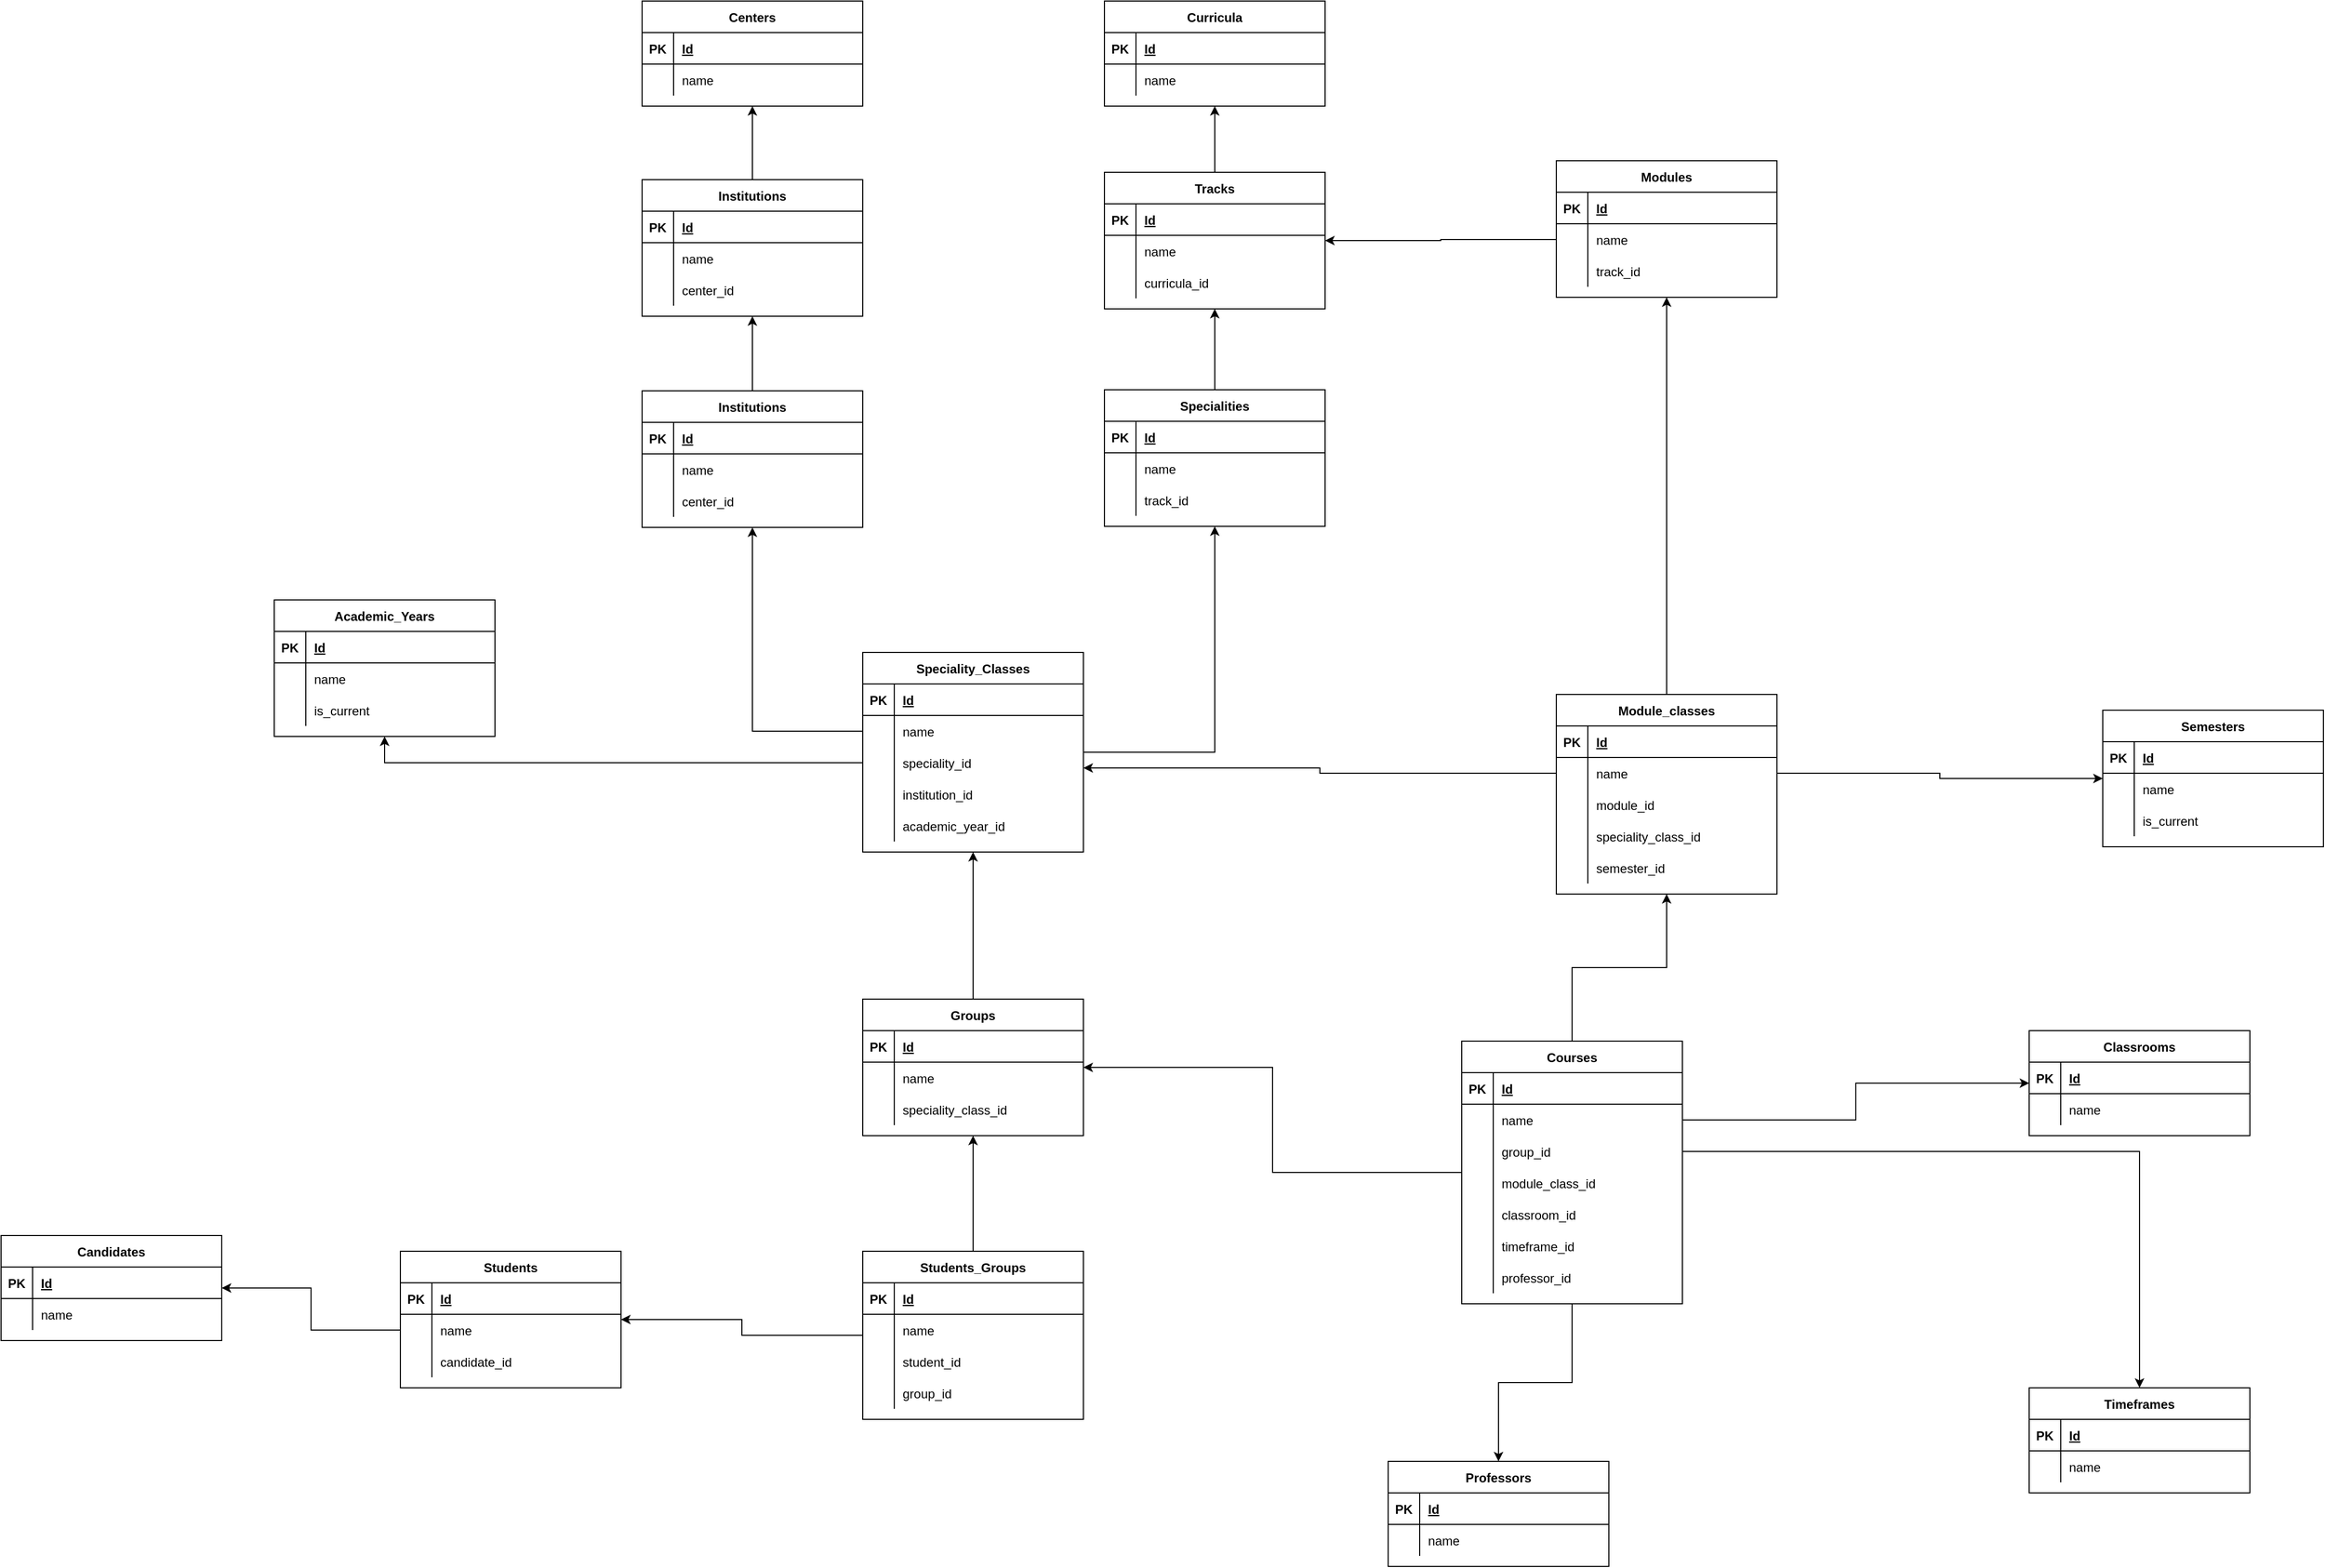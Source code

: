 <mxfile version="21.5.0" type="github">
  <diagram id="R2lEEEUBdFMjLlhIrx00" name="Page-1">
    <mxGraphModel dx="2237" dy="781" grid="1" gridSize="10" guides="1" tooltips="1" connect="1" arrows="1" fold="1" page="1" pageScale="1" pageWidth="850" pageHeight="1100" math="0" shadow="0" extFonts="Permanent Marker^https://fonts.googleapis.com/css?family=Permanent+Marker">
      <root>
        <mxCell id="0" />
        <mxCell id="1" parent="0" />
        <mxCell id="C-vyLk0tnHw3VtMMgP7b-23" value="Centers" style="shape=table;startSize=30;container=1;collapsible=1;childLayout=tableLayout;fixedRows=1;rowLines=0;fontStyle=1;align=center;resizeLast=1;" parent="1" vertex="1">
          <mxGeometry x="120" y="120" width="210" height="100" as="geometry" />
        </mxCell>
        <mxCell id="C-vyLk0tnHw3VtMMgP7b-24" value="" style="shape=partialRectangle;collapsible=0;dropTarget=0;pointerEvents=0;fillColor=none;points=[[0,0.5],[1,0.5]];portConstraint=eastwest;top=0;left=0;right=0;bottom=1;" parent="C-vyLk0tnHw3VtMMgP7b-23" vertex="1">
          <mxGeometry y="30" width="210" height="30" as="geometry" />
        </mxCell>
        <mxCell id="C-vyLk0tnHw3VtMMgP7b-25" value="PK" style="shape=partialRectangle;overflow=hidden;connectable=0;fillColor=none;top=0;left=0;bottom=0;right=0;fontStyle=1;" parent="C-vyLk0tnHw3VtMMgP7b-24" vertex="1">
          <mxGeometry width="30" height="30" as="geometry">
            <mxRectangle width="30" height="30" as="alternateBounds" />
          </mxGeometry>
        </mxCell>
        <mxCell id="C-vyLk0tnHw3VtMMgP7b-26" value="Id" style="shape=partialRectangle;overflow=hidden;connectable=0;fillColor=none;top=0;left=0;bottom=0;right=0;align=left;spacingLeft=6;fontStyle=5;" parent="C-vyLk0tnHw3VtMMgP7b-24" vertex="1">
          <mxGeometry x="30" width="180" height="30" as="geometry">
            <mxRectangle width="180" height="30" as="alternateBounds" />
          </mxGeometry>
        </mxCell>
        <mxCell id="C-vyLk0tnHw3VtMMgP7b-27" value="" style="shape=partialRectangle;collapsible=0;dropTarget=0;pointerEvents=0;fillColor=none;points=[[0,0.5],[1,0.5]];portConstraint=eastwest;top=0;left=0;right=0;bottom=0;" parent="C-vyLk0tnHw3VtMMgP7b-23" vertex="1">
          <mxGeometry y="60" width="210" height="30" as="geometry" />
        </mxCell>
        <mxCell id="C-vyLk0tnHw3VtMMgP7b-28" value="" style="shape=partialRectangle;overflow=hidden;connectable=0;fillColor=none;top=0;left=0;bottom=0;right=0;" parent="C-vyLk0tnHw3VtMMgP7b-27" vertex="1">
          <mxGeometry width="30" height="30" as="geometry">
            <mxRectangle width="30" height="30" as="alternateBounds" />
          </mxGeometry>
        </mxCell>
        <mxCell id="C-vyLk0tnHw3VtMMgP7b-29" value="name" style="shape=partialRectangle;overflow=hidden;connectable=0;fillColor=none;top=0;left=0;bottom=0;right=0;align=left;spacingLeft=6;" parent="C-vyLk0tnHw3VtMMgP7b-27" vertex="1">
          <mxGeometry x="30" width="180" height="30" as="geometry">
            <mxRectangle width="180" height="30" as="alternateBounds" />
          </mxGeometry>
        </mxCell>
        <mxCell id="QrCO0m7gpssm5vGQ-At7-12" style="edgeStyle=orthogonalEdgeStyle;rounded=0;orthogonalLoop=1;jettySize=auto;html=1;" parent="1" source="QrCO0m7gpssm5vGQ-At7-2" target="C-vyLk0tnHw3VtMMgP7b-23" edge="1">
          <mxGeometry relative="1" as="geometry" />
        </mxCell>
        <mxCell id="QrCO0m7gpssm5vGQ-At7-2" value="Institutions" style="shape=table;startSize=30;container=1;collapsible=1;childLayout=tableLayout;fixedRows=1;rowLines=0;fontStyle=1;align=center;resizeLast=1;" parent="1" vertex="1">
          <mxGeometry x="120" y="290" width="210" height="130" as="geometry" />
        </mxCell>
        <mxCell id="QrCO0m7gpssm5vGQ-At7-3" value="" style="shape=partialRectangle;collapsible=0;dropTarget=0;pointerEvents=0;fillColor=none;points=[[0,0.5],[1,0.5]];portConstraint=eastwest;top=0;left=0;right=0;bottom=1;" parent="QrCO0m7gpssm5vGQ-At7-2" vertex="1">
          <mxGeometry y="30" width="210" height="30" as="geometry" />
        </mxCell>
        <mxCell id="QrCO0m7gpssm5vGQ-At7-4" value="PK" style="shape=partialRectangle;overflow=hidden;connectable=0;fillColor=none;top=0;left=0;bottom=0;right=0;fontStyle=1;" parent="QrCO0m7gpssm5vGQ-At7-3" vertex="1">
          <mxGeometry width="30" height="30" as="geometry">
            <mxRectangle width="30" height="30" as="alternateBounds" />
          </mxGeometry>
        </mxCell>
        <mxCell id="QrCO0m7gpssm5vGQ-At7-5" value="Id" style="shape=partialRectangle;overflow=hidden;connectable=0;fillColor=none;top=0;left=0;bottom=0;right=0;align=left;spacingLeft=6;fontStyle=5;" parent="QrCO0m7gpssm5vGQ-At7-3" vertex="1">
          <mxGeometry x="30" width="180" height="30" as="geometry">
            <mxRectangle width="180" height="30" as="alternateBounds" />
          </mxGeometry>
        </mxCell>
        <mxCell id="QrCO0m7gpssm5vGQ-At7-6" value="" style="shape=partialRectangle;collapsible=0;dropTarget=0;pointerEvents=0;fillColor=none;points=[[0,0.5],[1,0.5]];portConstraint=eastwest;top=0;left=0;right=0;bottom=0;" parent="QrCO0m7gpssm5vGQ-At7-2" vertex="1">
          <mxGeometry y="60" width="210" height="30" as="geometry" />
        </mxCell>
        <mxCell id="QrCO0m7gpssm5vGQ-At7-7" value="" style="shape=partialRectangle;overflow=hidden;connectable=0;fillColor=none;top=0;left=0;bottom=0;right=0;" parent="QrCO0m7gpssm5vGQ-At7-6" vertex="1">
          <mxGeometry width="30" height="30" as="geometry">
            <mxRectangle width="30" height="30" as="alternateBounds" />
          </mxGeometry>
        </mxCell>
        <mxCell id="QrCO0m7gpssm5vGQ-At7-8" value="name" style="shape=partialRectangle;overflow=hidden;connectable=0;fillColor=none;top=0;left=0;bottom=0;right=0;align=left;spacingLeft=6;" parent="QrCO0m7gpssm5vGQ-At7-6" vertex="1">
          <mxGeometry x="30" width="180" height="30" as="geometry">
            <mxRectangle width="180" height="30" as="alternateBounds" />
          </mxGeometry>
        </mxCell>
        <mxCell id="QrCO0m7gpssm5vGQ-At7-9" value="" style="shape=partialRectangle;collapsible=0;dropTarget=0;pointerEvents=0;fillColor=none;points=[[0,0.5],[1,0.5]];portConstraint=eastwest;top=0;left=0;right=0;bottom=0;" parent="QrCO0m7gpssm5vGQ-At7-2" vertex="1">
          <mxGeometry y="90" width="210" height="30" as="geometry" />
        </mxCell>
        <mxCell id="QrCO0m7gpssm5vGQ-At7-10" value="" style="shape=partialRectangle;overflow=hidden;connectable=0;fillColor=none;top=0;left=0;bottom=0;right=0;" parent="QrCO0m7gpssm5vGQ-At7-9" vertex="1">
          <mxGeometry width="30" height="30" as="geometry">
            <mxRectangle width="30" height="30" as="alternateBounds" />
          </mxGeometry>
        </mxCell>
        <mxCell id="QrCO0m7gpssm5vGQ-At7-11" value="center_id" style="shape=partialRectangle;overflow=hidden;connectable=0;fillColor=none;top=0;left=0;bottom=0;right=0;align=left;spacingLeft=6;" parent="QrCO0m7gpssm5vGQ-At7-9" vertex="1">
          <mxGeometry x="30" width="180" height="30" as="geometry">
            <mxRectangle width="180" height="30" as="alternateBounds" />
          </mxGeometry>
        </mxCell>
        <mxCell id="QrCO0m7gpssm5vGQ-At7-23" style="edgeStyle=orthogonalEdgeStyle;rounded=0;orthogonalLoop=1;jettySize=auto;html=1;" parent="1" source="QrCO0m7gpssm5vGQ-At7-13" target="QrCO0m7gpssm5vGQ-At7-2" edge="1">
          <mxGeometry relative="1" as="geometry" />
        </mxCell>
        <mxCell id="QrCO0m7gpssm5vGQ-At7-13" value="Institutions" style="shape=table;startSize=30;container=1;collapsible=1;childLayout=tableLayout;fixedRows=1;rowLines=0;fontStyle=1;align=center;resizeLast=1;" parent="1" vertex="1">
          <mxGeometry x="120" y="491" width="210" height="130" as="geometry" />
        </mxCell>
        <mxCell id="QrCO0m7gpssm5vGQ-At7-14" value="" style="shape=partialRectangle;collapsible=0;dropTarget=0;pointerEvents=0;fillColor=none;points=[[0,0.5],[1,0.5]];portConstraint=eastwest;top=0;left=0;right=0;bottom=1;" parent="QrCO0m7gpssm5vGQ-At7-13" vertex="1">
          <mxGeometry y="30" width="210" height="30" as="geometry" />
        </mxCell>
        <mxCell id="QrCO0m7gpssm5vGQ-At7-15" value="PK" style="shape=partialRectangle;overflow=hidden;connectable=0;fillColor=none;top=0;left=0;bottom=0;right=0;fontStyle=1;" parent="QrCO0m7gpssm5vGQ-At7-14" vertex="1">
          <mxGeometry width="30" height="30" as="geometry">
            <mxRectangle width="30" height="30" as="alternateBounds" />
          </mxGeometry>
        </mxCell>
        <mxCell id="QrCO0m7gpssm5vGQ-At7-16" value="Id" style="shape=partialRectangle;overflow=hidden;connectable=0;fillColor=none;top=0;left=0;bottom=0;right=0;align=left;spacingLeft=6;fontStyle=5;" parent="QrCO0m7gpssm5vGQ-At7-14" vertex="1">
          <mxGeometry x="30" width="180" height="30" as="geometry">
            <mxRectangle width="180" height="30" as="alternateBounds" />
          </mxGeometry>
        </mxCell>
        <mxCell id="QrCO0m7gpssm5vGQ-At7-17" value="" style="shape=partialRectangle;collapsible=0;dropTarget=0;pointerEvents=0;fillColor=none;points=[[0,0.5],[1,0.5]];portConstraint=eastwest;top=0;left=0;right=0;bottom=0;" parent="QrCO0m7gpssm5vGQ-At7-13" vertex="1">
          <mxGeometry y="60" width="210" height="30" as="geometry" />
        </mxCell>
        <mxCell id="QrCO0m7gpssm5vGQ-At7-18" value="" style="shape=partialRectangle;overflow=hidden;connectable=0;fillColor=none;top=0;left=0;bottom=0;right=0;" parent="QrCO0m7gpssm5vGQ-At7-17" vertex="1">
          <mxGeometry width="30" height="30" as="geometry">
            <mxRectangle width="30" height="30" as="alternateBounds" />
          </mxGeometry>
        </mxCell>
        <mxCell id="QrCO0m7gpssm5vGQ-At7-19" value="name" style="shape=partialRectangle;overflow=hidden;connectable=0;fillColor=none;top=0;left=0;bottom=0;right=0;align=left;spacingLeft=6;" parent="QrCO0m7gpssm5vGQ-At7-17" vertex="1">
          <mxGeometry x="30" width="180" height="30" as="geometry">
            <mxRectangle width="180" height="30" as="alternateBounds" />
          </mxGeometry>
        </mxCell>
        <mxCell id="QrCO0m7gpssm5vGQ-At7-20" value="" style="shape=partialRectangle;collapsible=0;dropTarget=0;pointerEvents=0;fillColor=none;points=[[0,0.5],[1,0.5]];portConstraint=eastwest;top=0;left=0;right=0;bottom=0;" parent="QrCO0m7gpssm5vGQ-At7-13" vertex="1">
          <mxGeometry y="90" width="210" height="30" as="geometry" />
        </mxCell>
        <mxCell id="QrCO0m7gpssm5vGQ-At7-21" value="" style="shape=partialRectangle;overflow=hidden;connectable=0;fillColor=none;top=0;left=0;bottom=0;right=0;" parent="QrCO0m7gpssm5vGQ-At7-20" vertex="1">
          <mxGeometry width="30" height="30" as="geometry">
            <mxRectangle width="30" height="30" as="alternateBounds" />
          </mxGeometry>
        </mxCell>
        <mxCell id="QrCO0m7gpssm5vGQ-At7-22" value="center_id" style="shape=partialRectangle;overflow=hidden;connectable=0;fillColor=none;top=0;left=0;bottom=0;right=0;align=left;spacingLeft=6;" parent="QrCO0m7gpssm5vGQ-At7-20" vertex="1">
          <mxGeometry x="30" width="180" height="30" as="geometry">
            <mxRectangle width="180" height="30" as="alternateBounds" />
          </mxGeometry>
        </mxCell>
        <mxCell id="QrCO0m7gpssm5vGQ-At7-24" value="Curricula" style="shape=table;startSize=30;container=1;collapsible=1;childLayout=tableLayout;fixedRows=1;rowLines=0;fontStyle=1;align=center;resizeLast=1;" parent="1" vertex="1">
          <mxGeometry x="560" y="120" width="210" height="100" as="geometry" />
        </mxCell>
        <mxCell id="QrCO0m7gpssm5vGQ-At7-25" value="" style="shape=partialRectangle;collapsible=0;dropTarget=0;pointerEvents=0;fillColor=none;points=[[0,0.5],[1,0.5]];portConstraint=eastwest;top=0;left=0;right=0;bottom=1;" parent="QrCO0m7gpssm5vGQ-At7-24" vertex="1">
          <mxGeometry y="30" width="210" height="30" as="geometry" />
        </mxCell>
        <mxCell id="QrCO0m7gpssm5vGQ-At7-26" value="PK" style="shape=partialRectangle;overflow=hidden;connectable=0;fillColor=none;top=0;left=0;bottom=0;right=0;fontStyle=1;" parent="QrCO0m7gpssm5vGQ-At7-25" vertex="1">
          <mxGeometry width="30" height="30" as="geometry">
            <mxRectangle width="30" height="30" as="alternateBounds" />
          </mxGeometry>
        </mxCell>
        <mxCell id="QrCO0m7gpssm5vGQ-At7-27" value="Id" style="shape=partialRectangle;overflow=hidden;connectable=0;fillColor=none;top=0;left=0;bottom=0;right=0;align=left;spacingLeft=6;fontStyle=5;" parent="QrCO0m7gpssm5vGQ-At7-25" vertex="1">
          <mxGeometry x="30" width="180" height="30" as="geometry">
            <mxRectangle width="180" height="30" as="alternateBounds" />
          </mxGeometry>
        </mxCell>
        <mxCell id="QrCO0m7gpssm5vGQ-At7-28" value="" style="shape=partialRectangle;collapsible=0;dropTarget=0;pointerEvents=0;fillColor=none;points=[[0,0.5],[1,0.5]];portConstraint=eastwest;top=0;left=0;right=0;bottom=0;" parent="QrCO0m7gpssm5vGQ-At7-24" vertex="1">
          <mxGeometry y="60" width="210" height="30" as="geometry" />
        </mxCell>
        <mxCell id="QrCO0m7gpssm5vGQ-At7-29" value="" style="shape=partialRectangle;overflow=hidden;connectable=0;fillColor=none;top=0;left=0;bottom=0;right=0;" parent="QrCO0m7gpssm5vGQ-At7-28" vertex="1">
          <mxGeometry width="30" height="30" as="geometry">
            <mxRectangle width="30" height="30" as="alternateBounds" />
          </mxGeometry>
        </mxCell>
        <mxCell id="QrCO0m7gpssm5vGQ-At7-30" value="name" style="shape=partialRectangle;overflow=hidden;connectable=0;fillColor=none;top=0;left=0;bottom=0;right=0;align=left;spacingLeft=6;" parent="QrCO0m7gpssm5vGQ-At7-28" vertex="1">
          <mxGeometry x="30" width="180" height="30" as="geometry">
            <mxRectangle width="180" height="30" as="alternateBounds" />
          </mxGeometry>
        </mxCell>
        <mxCell id="QrCO0m7gpssm5vGQ-At7-44" style="edgeStyle=orthogonalEdgeStyle;rounded=0;orthogonalLoop=1;jettySize=auto;html=1;" parent="1" source="QrCO0m7gpssm5vGQ-At7-34" target="QrCO0m7gpssm5vGQ-At7-24" edge="1">
          <mxGeometry relative="1" as="geometry" />
        </mxCell>
        <mxCell id="QrCO0m7gpssm5vGQ-At7-34" value="Tracks" style="shape=table;startSize=30;container=1;collapsible=1;childLayout=tableLayout;fixedRows=1;rowLines=0;fontStyle=1;align=center;resizeLast=1;" parent="1" vertex="1">
          <mxGeometry x="560" y="283" width="210" height="130" as="geometry" />
        </mxCell>
        <mxCell id="QrCO0m7gpssm5vGQ-At7-35" value="" style="shape=partialRectangle;collapsible=0;dropTarget=0;pointerEvents=0;fillColor=none;points=[[0,0.5],[1,0.5]];portConstraint=eastwest;top=0;left=0;right=0;bottom=1;" parent="QrCO0m7gpssm5vGQ-At7-34" vertex="1">
          <mxGeometry y="30" width="210" height="30" as="geometry" />
        </mxCell>
        <mxCell id="QrCO0m7gpssm5vGQ-At7-36" value="PK" style="shape=partialRectangle;overflow=hidden;connectable=0;fillColor=none;top=0;left=0;bottom=0;right=0;fontStyle=1;" parent="QrCO0m7gpssm5vGQ-At7-35" vertex="1">
          <mxGeometry width="30" height="30" as="geometry">
            <mxRectangle width="30" height="30" as="alternateBounds" />
          </mxGeometry>
        </mxCell>
        <mxCell id="QrCO0m7gpssm5vGQ-At7-37" value="Id" style="shape=partialRectangle;overflow=hidden;connectable=0;fillColor=none;top=0;left=0;bottom=0;right=0;align=left;spacingLeft=6;fontStyle=5;" parent="QrCO0m7gpssm5vGQ-At7-35" vertex="1">
          <mxGeometry x="30" width="180" height="30" as="geometry">
            <mxRectangle width="180" height="30" as="alternateBounds" />
          </mxGeometry>
        </mxCell>
        <mxCell id="QrCO0m7gpssm5vGQ-At7-38" value="" style="shape=partialRectangle;collapsible=0;dropTarget=0;pointerEvents=0;fillColor=none;points=[[0,0.5],[1,0.5]];portConstraint=eastwest;top=0;left=0;right=0;bottom=0;" parent="QrCO0m7gpssm5vGQ-At7-34" vertex="1">
          <mxGeometry y="60" width="210" height="30" as="geometry" />
        </mxCell>
        <mxCell id="QrCO0m7gpssm5vGQ-At7-39" value="" style="shape=partialRectangle;overflow=hidden;connectable=0;fillColor=none;top=0;left=0;bottom=0;right=0;" parent="QrCO0m7gpssm5vGQ-At7-38" vertex="1">
          <mxGeometry width="30" height="30" as="geometry">
            <mxRectangle width="30" height="30" as="alternateBounds" />
          </mxGeometry>
        </mxCell>
        <mxCell id="QrCO0m7gpssm5vGQ-At7-40" value="name" style="shape=partialRectangle;overflow=hidden;connectable=0;fillColor=none;top=0;left=0;bottom=0;right=0;align=left;spacingLeft=6;" parent="QrCO0m7gpssm5vGQ-At7-38" vertex="1">
          <mxGeometry x="30" width="180" height="30" as="geometry">
            <mxRectangle width="180" height="30" as="alternateBounds" />
          </mxGeometry>
        </mxCell>
        <mxCell id="QrCO0m7gpssm5vGQ-At7-41" value="" style="shape=partialRectangle;collapsible=0;dropTarget=0;pointerEvents=0;fillColor=none;points=[[0,0.5],[1,0.5]];portConstraint=eastwest;top=0;left=0;right=0;bottom=0;" parent="QrCO0m7gpssm5vGQ-At7-34" vertex="1">
          <mxGeometry y="90" width="210" height="30" as="geometry" />
        </mxCell>
        <mxCell id="QrCO0m7gpssm5vGQ-At7-42" value="" style="shape=partialRectangle;overflow=hidden;connectable=0;fillColor=none;top=0;left=0;bottom=0;right=0;" parent="QrCO0m7gpssm5vGQ-At7-41" vertex="1">
          <mxGeometry width="30" height="30" as="geometry">
            <mxRectangle width="30" height="30" as="alternateBounds" />
          </mxGeometry>
        </mxCell>
        <mxCell id="QrCO0m7gpssm5vGQ-At7-43" value="curricula_id" style="shape=partialRectangle;overflow=hidden;connectable=0;fillColor=none;top=0;left=0;bottom=0;right=0;align=left;spacingLeft=6;" parent="QrCO0m7gpssm5vGQ-At7-41" vertex="1">
          <mxGeometry x="30" width="180" height="30" as="geometry">
            <mxRectangle width="180" height="30" as="alternateBounds" />
          </mxGeometry>
        </mxCell>
        <mxCell id="QrCO0m7gpssm5vGQ-At7-55" style="edgeStyle=orthogonalEdgeStyle;rounded=0;orthogonalLoop=1;jettySize=auto;html=1;" parent="1" source="QrCO0m7gpssm5vGQ-At7-45" target="QrCO0m7gpssm5vGQ-At7-34" edge="1">
          <mxGeometry relative="1" as="geometry" />
        </mxCell>
        <mxCell id="QrCO0m7gpssm5vGQ-At7-45" value="Specialities" style="shape=table;startSize=30;container=1;collapsible=1;childLayout=tableLayout;fixedRows=1;rowLines=0;fontStyle=1;align=center;resizeLast=1;" parent="1" vertex="1">
          <mxGeometry x="560" y="490" width="210" height="130" as="geometry" />
        </mxCell>
        <mxCell id="QrCO0m7gpssm5vGQ-At7-46" value="" style="shape=partialRectangle;collapsible=0;dropTarget=0;pointerEvents=0;fillColor=none;points=[[0,0.5],[1,0.5]];portConstraint=eastwest;top=0;left=0;right=0;bottom=1;" parent="QrCO0m7gpssm5vGQ-At7-45" vertex="1">
          <mxGeometry y="30" width="210" height="30" as="geometry" />
        </mxCell>
        <mxCell id="QrCO0m7gpssm5vGQ-At7-47" value="PK" style="shape=partialRectangle;overflow=hidden;connectable=0;fillColor=none;top=0;left=0;bottom=0;right=0;fontStyle=1;" parent="QrCO0m7gpssm5vGQ-At7-46" vertex="1">
          <mxGeometry width="30" height="30" as="geometry">
            <mxRectangle width="30" height="30" as="alternateBounds" />
          </mxGeometry>
        </mxCell>
        <mxCell id="QrCO0m7gpssm5vGQ-At7-48" value="Id" style="shape=partialRectangle;overflow=hidden;connectable=0;fillColor=none;top=0;left=0;bottom=0;right=0;align=left;spacingLeft=6;fontStyle=5;" parent="QrCO0m7gpssm5vGQ-At7-46" vertex="1">
          <mxGeometry x="30" width="180" height="30" as="geometry">
            <mxRectangle width="180" height="30" as="alternateBounds" />
          </mxGeometry>
        </mxCell>
        <mxCell id="QrCO0m7gpssm5vGQ-At7-49" value="" style="shape=partialRectangle;collapsible=0;dropTarget=0;pointerEvents=0;fillColor=none;points=[[0,0.5],[1,0.5]];portConstraint=eastwest;top=0;left=0;right=0;bottom=0;" parent="QrCO0m7gpssm5vGQ-At7-45" vertex="1">
          <mxGeometry y="60" width="210" height="30" as="geometry" />
        </mxCell>
        <mxCell id="QrCO0m7gpssm5vGQ-At7-50" value="" style="shape=partialRectangle;overflow=hidden;connectable=0;fillColor=none;top=0;left=0;bottom=0;right=0;" parent="QrCO0m7gpssm5vGQ-At7-49" vertex="1">
          <mxGeometry width="30" height="30" as="geometry">
            <mxRectangle width="30" height="30" as="alternateBounds" />
          </mxGeometry>
        </mxCell>
        <mxCell id="QrCO0m7gpssm5vGQ-At7-51" value="name" style="shape=partialRectangle;overflow=hidden;connectable=0;fillColor=none;top=0;left=0;bottom=0;right=0;align=left;spacingLeft=6;" parent="QrCO0m7gpssm5vGQ-At7-49" vertex="1">
          <mxGeometry x="30" width="180" height="30" as="geometry">
            <mxRectangle width="180" height="30" as="alternateBounds" />
          </mxGeometry>
        </mxCell>
        <mxCell id="QrCO0m7gpssm5vGQ-At7-52" value="" style="shape=partialRectangle;collapsible=0;dropTarget=0;pointerEvents=0;fillColor=none;points=[[0,0.5],[1,0.5]];portConstraint=eastwest;top=0;left=0;right=0;bottom=0;" parent="QrCO0m7gpssm5vGQ-At7-45" vertex="1">
          <mxGeometry y="90" width="210" height="30" as="geometry" />
        </mxCell>
        <mxCell id="QrCO0m7gpssm5vGQ-At7-53" value="" style="shape=partialRectangle;overflow=hidden;connectable=0;fillColor=none;top=0;left=0;bottom=0;right=0;" parent="QrCO0m7gpssm5vGQ-At7-52" vertex="1">
          <mxGeometry width="30" height="30" as="geometry">
            <mxRectangle width="30" height="30" as="alternateBounds" />
          </mxGeometry>
        </mxCell>
        <mxCell id="QrCO0m7gpssm5vGQ-At7-54" value="track_id" style="shape=partialRectangle;overflow=hidden;connectable=0;fillColor=none;top=0;left=0;bottom=0;right=0;align=left;spacingLeft=6;" parent="QrCO0m7gpssm5vGQ-At7-52" vertex="1">
          <mxGeometry x="30" width="180" height="30" as="geometry">
            <mxRectangle width="180" height="30" as="alternateBounds" />
          </mxGeometry>
        </mxCell>
        <mxCell id="QrCO0m7gpssm5vGQ-At7-66" style="edgeStyle=orthogonalEdgeStyle;rounded=0;orthogonalLoop=1;jettySize=auto;html=1;" parent="1" source="QrCO0m7gpssm5vGQ-At7-56" target="QrCO0m7gpssm5vGQ-At7-45" edge="1">
          <mxGeometry relative="1" as="geometry" />
        </mxCell>
        <mxCell id="QrCO0m7gpssm5vGQ-At7-56" value="Speciality_Classes" style="shape=table;startSize=30;container=1;collapsible=1;childLayout=tableLayout;fixedRows=1;rowLines=0;fontStyle=1;align=center;resizeLast=1;" parent="1" vertex="1">
          <mxGeometry x="330" y="740" width="210" height="190" as="geometry" />
        </mxCell>
        <mxCell id="QrCO0m7gpssm5vGQ-At7-57" value="" style="shape=partialRectangle;collapsible=0;dropTarget=0;pointerEvents=0;fillColor=none;points=[[0,0.5],[1,0.5]];portConstraint=eastwest;top=0;left=0;right=0;bottom=1;" parent="QrCO0m7gpssm5vGQ-At7-56" vertex="1">
          <mxGeometry y="30" width="210" height="30" as="geometry" />
        </mxCell>
        <mxCell id="QrCO0m7gpssm5vGQ-At7-58" value="PK" style="shape=partialRectangle;overflow=hidden;connectable=0;fillColor=none;top=0;left=0;bottom=0;right=0;fontStyle=1;" parent="QrCO0m7gpssm5vGQ-At7-57" vertex="1">
          <mxGeometry width="30" height="30" as="geometry">
            <mxRectangle width="30" height="30" as="alternateBounds" />
          </mxGeometry>
        </mxCell>
        <mxCell id="QrCO0m7gpssm5vGQ-At7-59" value="Id" style="shape=partialRectangle;overflow=hidden;connectable=0;fillColor=none;top=0;left=0;bottom=0;right=0;align=left;spacingLeft=6;fontStyle=5;" parent="QrCO0m7gpssm5vGQ-At7-57" vertex="1">
          <mxGeometry x="30" width="180" height="30" as="geometry">
            <mxRectangle width="180" height="30" as="alternateBounds" />
          </mxGeometry>
        </mxCell>
        <mxCell id="QrCO0m7gpssm5vGQ-At7-60" value="" style="shape=partialRectangle;collapsible=0;dropTarget=0;pointerEvents=0;fillColor=none;points=[[0,0.5],[1,0.5]];portConstraint=eastwest;top=0;left=0;right=0;bottom=0;" parent="QrCO0m7gpssm5vGQ-At7-56" vertex="1">
          <mxGeometry y="60" width="210" height="30" as="geometry" />
        </mxCell>
        <mxCell id="QrCO0m7gpssm5vGQ-At7-61" value="" style="shape=partialRectangle;overflow=hidden;connectable=0;fillColor=none;top=0;left=0;bottom=0;right=0;" parent="QrCO0m7gpssm5vGQ-At7-60" vertex="1">
          <mxGeometry width="30" height="30" as="geometry">
            <mxRectangle width="30" height="30" as="alternateBounds" />
          </mxGeometry>
        </mxCell>
        <mxCell id="QrCO0m7gpssm5vGQ-At7-62" value="name" style="shape=partialRectangle;overflow=hidden;connectable=0;fillColor=none;top=0;left=0;bottom=0;right=0;align=left;spacingLeft=6;" parent="QrCO0m7gpssm5vGQ-At7-60" vertex="1">
          <mxGeometry x="30" width="180" height="30" as="geometry">
            <mxRectangle width="180" height="30" as="alternateBounds" />
          </mxGeometry>
        </mxCell>
        <mxCell id="QrCO0m7gpssm5vGQ-At7-63" value="" style="shape=partialRectangle;collapsible=0;dropTarget=0;pointerEvents=0;fillColor=none;points=[[0,0.5],[1,0.5]];portConstraint=eastwest;top=0;left=0;right=0;bottom=0;" parent="QrCO0m7gpssm5vGQ-At7-56" vertex="1">
          <mxGeometry y="90" width="210" height="30" as="geometry" />
        </mxCell>
        <mxCell id="QrCO0m7gpssm5vGQ-At7-64" value="" style="shape=partialRectangle;overflow=hidden;connectable=0;fillColor=none;top=0;left=0;bottom=0;right=0;" parent="QrCO0m7gpssm5vGQ-At7-63" vertex="1">
          <mxGeometry width="30" height="30" as="geometry">
            <mxRectangle width="30" height="30" as="alternateBounds" />
          </mxGeometry>
        </mxCell>
        <mxCell id="QrCO0m7gpssm5vGQ-At7-65" value="speciality_id" style="shape=partialRectangle;overflow=hidden;connectable=0;fillColor=none;top=0;left=0;bottom=0;right=0;align=left;spacingLeft=6;" parent="QrCO0m7gpssm5vGQ-At7-63" vertex="1">
          <mxGeometry x="30" width="180" height="30" as="geometry">
            <mxRectangle width="180" height="30" as="alternateBounds" />
          </mxGeometry>
        </mxCell>
        <mxCell id="QrCO0m7gpssm5vGQ-At7-68" value="" style="shape=partialRectangle;collapsible=0;dropTarget=0;pointerEvents=0;fillColor=none;points=[[0,0.5],[1,0.5]];portConstraint=eastwest;top=0;left=0;right=0;bottom=0;" parent="QrCO0m7gpssm5vGQ-At7-56" vertex="1">
          <mxGeometry y="120" width="210" height="30" as="geometry" />
        </mxCell>
        <mxCell id="QrCO0m7gpssm5vGQ-At7-69" value="" style="shape=partialRectangle;overflow=hidden;connectable=0;fillColor=none;top=0;left=0;bottom=0;right=0;" parent="QrCO0m7gpssm5vGQ-At7-68" vertex="1">
          <mxGeometry width="30" height="30" as="geometry">
            <mxRectangle width="30" height="30" as="alternateBounds" />
          </mxGeometry>
        </mxCell>
        <mxCell id="QrCO0m7gpssm5vGQ-At7-70" value="institution_id" style="shape=partialRectangle;overflow=hidden;connectable=0;fillColor=none;top=0;left=0;bottom=0;right=0;align=left;spacingLeft=6;" parent="QrCO0m7gpssm5vGQ-At7-68" vertex="1">
          <mxGeometry x="30" width="180" height="30" as="geometry">
            <mxRectangle width="180" height="30" as="alternateBounds" />
          </mxGeometry>
        </mxCell>
        <mxCell id="QrCO0m7gpssm5vGQ-At7-85" value="" style="shape=partialRectangle;collapsible=0;dropTarget=0;pointerEvents=0;fillColor=none;points=[[0,0.5],[1,0.5]];portConstraint=eastwest;top=0;left=0;right=0;bottom=0;" parent="QrCO0m7gpssm5vGQ-At7-56" vertex="1">
          <mxGeometry y="150" width="210" height="30" as="geometry" />
        </mxCell>
        <mxCell id="QrCO0m7gpssm5vGQ-At7-86" value="" style="shape=partialRectangle;overflow=hidden;connectable=0;fillColor=none;top=0;left=0;bottom=0;right=0;" parent="QrCO0m7gpssm5vGQ-At7-85" vertex="1">
          <mxGeometry width="30" height="30" as="geometry">
            <mxRectangle width="30" height="30" as="alternateBounds" />
          </mxGeometry>
        </mxCell>
        <mxCell id="QrCO0m7gpssm5vGQ-At7-87" value="academic_year_id" style="shape=partialRectangle;overflow=hidden;connectable=0;fillColor=none;top=0;left=0;bottom=0;right=0;align=left;spacingLeft=6;" parent="QrCO0m7gpssm5vGQ-At7-85" vertex="1">
          <mxGeometry x="30" width="180" height="30" as="geometry">
            <mxRectangle width="180" height="30" as="alternateBounds" />
          </mxGeometry>
        </mxCell>
        <mxCell id="QrCO0m7gpssm5vGQ-At7-67" style="edgeStyle=orthogonalEdgeStyle;rounded=0;orthogonalLoop=1;jettySize=auto;html=1;" parent="1" source="QrCO0m7gpssm5vGQ-At7-60" target="QrCO0m7gpssm5vGQ-At7-13" edge="1">
          <mxGeometry relative="1" as="geometry" />
        </mxCell>
        <mxCell id="QrCO0m7gpssm5vGQ-At7-71" value="Academic_Years" style="shape=table;startSize=30;container=1;collapsible=1;childLayout=tableLayout;fixedRows=1;rowLines=0;fontStyle=1;align=center;resizeLast=1;" parent="1" vertex="1">
          <mxGeometry x="-230" y="690" width="210" height="130" as="geometry" />
        </mxCell>
        <mxCell id="QrCO0m7gpssm5vGQ-At7-72" value="" style="shape=partialRectangle;collapsible=0;dropTarget=0;pointerEvents=0;fillColor=none;points=[[0,0.5],[1,0.5]];portConstraint=eastwest;top=0;left=0;right=0;bottom=1;" parent="QrCO0m7gpssm5vGQ-At7-71" vertex="1">
          <mxGeometry y="30" width="210" height="30" as="geometry" />
        </mxCell>
        <mxCell id="QrCO0m7gpssm5vGQ-At7-73" value="PK" style="shape=partialRectangle;overflow=hidden;connectable=0;fillColor=none;top=0;left=0;bottom=0;right=0;fontStyle=1;" parent="QrCO0m7gpssm5vGQ-At7-72" vertex="1">
          <mxGeometry width="30" height="30" as="geometry">
            <mxRectangle width="30" height="30" as="alternateBounds" />
          </mxGeometry>
        </mxCell>
        <mxCell id="QrCO0m7gpssm5vGQ-At7-74" value="Id" style="shape=partialRectangle;overflow=hidden;connectable=0;fillColor=none;top=0;left=0;bottom=0;right=0;align=left;spacingLeft=6;fontStyle=5;" parent="QrCO0m7gpssm5vGQ-At7-72" vertex="1">
          <mxGeometry x="30" width="180" height="30" as="geometry">
            <mxRectangle width="180" height="30" as="alternateBounds" />
          </mxGeometry>
        </mxCell>
        <mxCell id="QrCO0m7gpssm5vGQ-At7-75" value="" style="shape=partialRectangle;collapsible=0;dropTarget=0;pointerEvents=0;fillColor=none;points=[[0,0.5],[1,0.5]];portConstraint=eastwest;top=0;left=0;right=0;bottom=0;" parent="QrCO0m7gpssm5vGQ-At7-71" vertex="1">
          <mxGeometry y="60" width="210" height="30" as="geometry" />
        </mxCell>
        <mxCell id="QrCO0m7gpssm5vGQ-At7-76" value="" style="shape=partialRectangle;overflow=hidden;connectable=0;fillColor=none;top=0;left=0;bottom=0;right=0;" parent="QrCO0m7gpssm5vGQ-At7-75" vertex="1">
          <mxGeometry width="30" height="30" as="geometry">
            <mxRectangle width="30" height="30" as="alternateBounds" />
          </mxGeometry>
        </mxCell>
        <mxCell id="QrCO0m7gpssm5vGQ-At7-77" value="name" style="shape=partialRectangle;overflow=hidden;connectable=0;fillColor=none;top=0;left=0;bottom=0;right=0;align=left;spacingLeft=6;" parent="QrCO0m7gpssm5vGQ-At7-75" vertex="1">
          <mxGeometry x="30" width="180" height="30" as="geometry">
            <mxRectangle width="180" height="30" as="alternateBounds" />
          </mxGeometry>
        </mxCell>
        <mxCell id="ooOlprix3tOhQpLvpU3Y-93" value="" style="shape=partialRectangle;collapsible=0;dropTarget=0;pointerEvents=0;fillColor=none;points=[[0,0.5],[1,0.5]];portConstraint=eastwest;top=0;left=0;right=0;bottom=0;" vertex="1" parent="QrCO0m7gpssm5vGQ-At7-71">
          <mxGeometry y="90" width="210" height="30" as="geometry" />
        </mxCell>
        <mxCell id="ooOlprix3tOhQpLvpU3Y-94" value="" style="shape=partialRectangle;overflow=hidden;connectable=0;fillColor=none;top=0;left=0;bottom=0;right=0;" vertex="1" parent="ooOlprix3tOhQpLvpU3Y-93">
          <mxGeometry width="30" height="30" as="geometry">
            <mxRectangle width="30" height="30" as="alternateBounds" />
          </mxGeometry>
        </mxCell>
        <mxCell id="ooOlprix3tOhQpLvpU3Y-95" value="is_current" style="shape=partialRectangle;overflow=hidden;connectable=0;fillColor=none;top=0;left=0;bottom=0;right=0;align=left;spacingLeft=6;" vertex="1" parent="ooOlprix3tOhQpLvpU3Y-93">
          <mxGeometry x="30" width="180" height="30" as="geometry">
            <mxRectangle width="180" height="30" as="alternateBounds" />
          </mxGeometry>
        </mxCell>
        <mxCell id="QrCO0m7gpssm5vGQ-At7-84" style="edgeStyle=orthogonalEdgeStyle;rounded=0;orthogonalLoop=1;jettySize=auto;html=1;" parent="1" source="QrCO0m7gpssm5vGQ-At7-63" target="QrCO0m7gpssm5vGQ-At7-71" edge="1">
          <mxGeometry relative="1" as="geometry" />
        </mxCell>
        <mxCell id="ooOlprix3tOhQpLvpU3Y-1" value="Modules" style="shape=table;startSize=30;container=1;collapsible=1;childLayout=tableLayout;fixedRows=1;rowLines=0;fontStyle=1;align=center;resizeLast=1;" vertex="1" parent="1">
          <mxGeometry x="990" y="272" width="210" height="130" as="geometry" />
        </mxCell>
        <mxCell id="ooOlprix3tOhQpLvpU3Y-2" value="" style="shape=partialRectangle;collapsible=0;dropTarget=0;pointerEvents=0;fillColor=none;points=[[0,0.5],[1,0.5]];portConstraint=eastwest;top=0;left=0;right=0;bottom=1;" vertex="1" parent="ooOlprix3tOhQpLvpU3Y-1">
          <mxGeometry y="30" width="210" height="30" as="geometry" />
        </mxCell>
        <mxCell id="ooOlprix3tOhQpLvpU3Y-3" value="PK" style="shape=partialRectangle;overflow=hidden;connectable=0;fillColor=none;top=0;left=0;bottom=0;right=0;fontStyle=1;" vertex="1" parent="ooOlprix3tOhQpLvpU3Y-2">
          <mxGeometry width="30" height="30" as="geometry">
            <mxRectangle width="30" height="30" as="alternateBounds" />
          </mxGeometry>
        </mxCell>
        <mxCell id="ooOlprix3tOhQpLvpU3Y-4" value="Id" style="shape=partialRectangle;overflow=hidden;connectable=0;fillColor=none;top=0;left=0;bottom=0;right=0;align=left;spacingLeft=6;fontStyle=5;" vertex="1" parent="ooOlprix3tOhQpLvpU3Y-2">
          <mxGeometry x="30" width="180" height="30" as="geometry">
            <mxRectangle width="180" height="30" as="alternateBounds" />
          </mxGeometry>
        </mxCell>
        <mxCell id="ooOlprix3tOhQpLvpU3Y-5" value="" style="shape=partialRectangle;collapsible=0;dropTarget=0;pointerEvents=0;fillColor=none;points=[[0,0.5],[1,0.5]];portConstraint=eastwest;top=0;left=0;right=0;bottom=0;" vertex="1" parent="ooOlprix3tOhQpLvpU3Y-1">
          <mxGeometry y="60" width="210" height="30" as="geometry" />
        </mxCell>
        <mxCell id="ooOlprix3tOhQpLvpU3Y-6" value="" style="shape=partialRectangle;overflow=hidden;connectable=0;fillColor=none;top=0;left=0;bottom=0;right=0;" vertex="1" parent="ooOlprix3tOhQpLvpU3Y-5">
          <mxGeometry width="30" height="30" as="geometry">
            <mxRectangle width="30" height="30" as="alternateBounds" />
          </mxGeometry>
        </mxCell>
        <mxCell id="ooOlprix3tOhQpLvpU3Y-7" value="name" style="shape=partialRectangle;overflow=hidden;connectable=0;fillColor=none;top=0;left=0;bottom=0;right=0;align=left;spacingLeft=6;" vertex="1" parent="ooOlprix3tOhQpLvpU3Y-5">
          <mxGeometry x="30" width="180" height="30" as="geometry">
            <mxRectangle width="180" height="30" as="alternateBounds" />
          </mxGeometry>
        </mxCell>
        <mxCell id="ooOlprix3tOhQpLvpU3Y-8" value="" style="shape=partialRectangle;collapsible=0;dropTarget=0;pointerEvents=0;fillColor=none;points=[[0,0.5],[1,0.5]];portConstraint=eastwest;top=0;left=0;right=0;bottom=0;" vertex="1" parent="ooOlprix3tOhQpLvpU3Y-1">
          <mxGeometry y="90" width="210" height="30" as="geometry" />
        </mxCell>
        <mxCell id="ooOlprix3tOhQpLvpU3Y-9" value="" style="shape=partialRectangle;overflow=hidden;connectable=0;fillColor=none;top=0;left=0;bottom=0;right=0;" vertex="1" parent="ooOlprix3tOhQpLvpU3Y-8">
          <mxGeometry width="30" height="30" as="geometry">
            <mxRectangle width="30" height="30" as="alternateBounds" />
          </mxGeometry>
        </mxCell>
        <mxCell id="ooOlprix3tOhQpLvpU3Y-10" value="track_id" style="shape=partialRectangle;overflow=hidden;connectable=0;fillColor=none;top=0;left=0;bottom=0;right=0;align=left;spacingLeft=6;" vertex="1" parent="ooOlprix3tOhQpLvpU3Y-8">
          <mxGeometry x="30" width="180" height="30" as="geometry">
            <mxRectangle width="180" height="30" as="alternateBounds" />
          </mxGeometry>
        </mxCell>
        <mxCell id="ooOlprix3tOhQpLvpU3Y-11" style="edgeStyle=orthogonalEdgeStyle;rounded=0;orthogonalLoop=1;jettySize=auto;html=1;" edge="1" parent="1" source="ooOlprix3tOhQpLvpU3Y-5" target="QrCO0m7gpssm5vGQ-At7-34">
          <mxGeometry relative="1" as="geometry" />
        </mxCell>
        <mxCell id="ooOlprix3tOhQpLvpU3Y-22" style="edgeStyle=orthogonalEdgeStyle;rounded=0;orthogonalLoop=1;jettySize=auto;html=1;" edge="1" parent="1" source="ooOlprix3tOhQpLvpU3Y-12" target="ooOlprix3tOhQpLvpU3Y-1">
          <mxGeometry relative="1" as="geometry" />
        </mxCell>
        <mxCell id="ooOlprix3tOhQpLvpU3Y-12" value="Module_classes" style="shape=table;startSize=30;container=1;collapsible=1;childLayout=tableLayout;fixedRows=1;rowLines=0;fontStyle=1;align=center;resizeLast=1;" vertex="1" parent="1">
          <mxGeometry x="990" y="780" width="210" height="190" as="geometry" />
        </mxCell>
        <mxCell id="ooOlprix3tOhQpLvpU3Y-13" value="" style="shape=partialRectangle;collapsible=0;dropTarget=0;pointerEvents=0;fillColor=none;points=[[0,0.5],[1,0.5]];portConstraint=eastwest;top=0;left=0;right=0;bottom=1;" vertex="1" parent="ooOlprix3tOhQpLvpU3Y-12">
          <mxGeometry y="30" width="210" height="30" as="geometry" />
        </mxCell>
        <mxCell id="ooOlprix3tOhQpLvpU3Y-14" value="PK" style="shape=partialRectangle;overflow=hidden;connectable=0;fillColor=none;top=0;left=0;bottom=0;right=0;fontStyle=1;" vertex="1" parent="ooOlprix3tOhQpLvpU3Y-13">
          <mxGeometry width="30" height="30" as="geometry">
            <mxRectangle width="30" height="30" as="alternateBounds" />
          </mxGeometry>
        </mxCell>
        <mxCell id="ooOlprix3tOhQpLvpU3Y-15" value="Id" style="shape=partialRectangle;overflow=hidden;connectable=0;fillColor=none;top=0;left=0;bottom=0;right=0;align=left;spacingLeft=6;fontStyle=5;" vertex="1" parent="ooOlprix3tOhQpLvpU3Y-13">
          <mxGeometry x="30" width="180" height="30" as="geometry">
            <mxRectangle width="180" height="30" as="alternateBounds" />
          </mxGeometry>
        </mxCell>
        <mxCell id="ooOlprix3tOhQpLvpU3Y-16" value="" style="shape=partialRectangle;collapsible=0;dropTarget=0;pointerEvents=0;fillColor=none;points=[[0,0.5],[1,0.5]];portConstraint=eastwest;top=0;left=0;right=0;bottom=0;" vertex="1" parent="ooOlprix3tOhQpLvpU3Y-12">
          <mxGeometry y="60" width="210" height="30" as="geometry" />
        </mxCell>
        <mxCell id="ooOlprix3tOhQpLvpU3Y-17" value="" style="shape=partialRectangle;overflow=hidden;connectable=0;fillColor=none;top=0;left=0;bottom=0;right=0;" vertex="1" parent="ooOlprix3tOhQpLvpU3Y-16">
          <mxGeometry width="30" height="30" as="geometry">
            <mxRectangle width="30" height="30" as="alternateBounds" />
          </mxGeometry>
        </mxCell>
        <mxCell id="ooOlprix3tOhQpLvpU3Y-18" value="name" style="shape=partialRectangle;overflow=hidden;connectable=0;fillColor=none;top=0;left=0;bottom=0;right=0;align=left;spacingLeft=6;" vertex="1" parent="ooOlprix3tOhQpLvpU3Y-16">
          <mxGeometry x="30" width="180" height="30" as="geometry">
            <mxRectangle width="180" height="30" as="alternateBounds" />
          </mxGeometry>
        </mxCell>
        <mxCell id="ooOlprix3tOhQpLvpU3Y-19" value="" style="shape=partialRectangle;collapsible=0;dropTarget=0;pointerEvents=0;fillColor=none;points=[[0,0.5],[1,0.5]];portConstraint=eastwest;top=0;left=0;right=0;bottom=0;" vertex="1" parent="ooOlprix3tOhQpLvpU3Y-12">
          <mxGeometry y="90" width="210" height="30" as="geometry" />
        </mxCell>
        <mxCell id="ooOlprix3tOhQpLvpU3Y-20" value="" style="shape=partialRectangle;overflow=hidden;connectable=0;fillColor=none;top=0;left=0;bottom=0;right=0;" vertex="1" parent="ooOlprix3tOhQpLvpU3Y-19">
          <mxGeometry width="30" height="30" as="geometry">
            <mxRectangle width="30" height="30" as="alternateBounds" />
          </mxGeometry>
        </mxCell>
        <mxCell id="ooOlprix3tOhQpLvpU3Y-21" value="module_id" style="shape=partialRectangle;overflow=hidden;connectable=0;fillColor=none;top=0;left=0;bottom=0;right=0;align=left;spacingLeft=6;" vertex="1" parent="ooOlprix3tOhQpLvpU3Y-19">
          <mxGeometry x="30" width="180" height="30" as="geometry">
            <mxRectangle width="180" height="30" as="alternateBounds" />
          </mxGeometry>
        </mxCell>
        <mxCell id="ooOlprix3tOhQpLvpU3Y-23" value="" style="shape=partialRectangle;collapsible=0;dropTarget=0;pointerEvents=0;fillColor=none;points=[[0,0.5],[1,0.5]];portConstraint=eastwest;top=0;left=0;right=0;bottom=0;" vertex="1" parent="ooOlprix3tOhQpLvpU3Y-12">
          <mxGeometry y="120" width="210" height="30" as="geometry" />
        </mxCell>
        <mxCell id="ooOlprix3tOhQpLvpU3Y-24" value="" style="shape=partialRectangle;overflow=hidden;connectable=0;fillColor=none;top=0;left=0;bottom=0;right=0;" vertex="1" parent="ooOlprix3tOhQpLvpU3Y-23">
          <mxGeometry width="30" height="30" as="geometry">
            <mxRectangle width="30" height="30" as="alternateBounds" />
          </mxGeometry>
        </mxCell>
        <mxCell id="ooOlprix3tOhQpLvpU3Y-25" value="speciality_class_id" style="shape=partialRectangle;overflow=hidden;connectable=0;fillColor=none;top=0;left=0;bottom=0;right=0;align=left;spacingLeft=6;" vertex="1" parent="ooOlprix3tOhQpLvpU3Y-23">
          <mxGeometry x="30" width="180" height="30" as="geometry">
            <mxRectangle width="180" height="30" as="alternateBounds" />
          </mxGeometry>
        </mxCell>
        <mxCell id="ooOlprix3tOhQpLvpU3Y-90" value="" style="shape=partialRectangle;collapsible=0;dropTarget=0;pointerEvents=0;fillColor=none;points=[[0,0.5],[1,0.5]];portConstraint=eastwest;top=0;left=0;right=0;bottom=0;" vertex="1" parent="ooOlprix3tOhQpLvpU3Y-12">
          <mxGeometry y="150" width="210" height="30" as="geometry" />
        </mxCell>
        <mxCell id="ooOlprix3tOhQpLvpU3Y-91" value="" style="shape=partialRectangle;overflow=hidden;connectable=0;fillColor=none;top=0;left=0;bottom=0;right=0;" vertex="1" parent="ooOlprix3tOhQpLvpU3Y-90">
          <mxGeometry width="30" height="30" as="geometry">
            <mxRectangle width="30" height="30" as="alternateBounds" />
          </mxGeometry>
        </mxCell>
        <mxCell id="ooOlprix3tOhQpLvpU3Y-92" value="semester_id" style="shape=partialRectangle;overflow=hidden;connectable=0;fillColor=none;top=0;left=0;bottom=0;right=0;align=left;spacingLeft=6;" vertex="1" parent="ooOlprix3tOhQpLvpU3Y-90">
          <mxGeometry x="30" width="180" height="30" as="geometry">
            <mxRectangle width="180" height="30" as="alternateBounds" />
          </mxGeometry>
        </mxCell>
        <mxCell id="ooOlprix3tOhQpLvpU3Y-27" style="edgeStyle=orthogonalEdgeStyle;rounded=0;orthogonalLoop=1;jettySize=auto;html=1;" edge="1" parent="1" source="ooOlprix3tOhQpLvpU3Y-16" target="QrCO0m7gpssm5vGQ-At7-56">
          <mxGeometry relative="1" as="geometry">
            <Array as="points">
              <mxPoint x="765" y="855" />
              <mxPoint x="765" y="850" />
            </Array>
          </mxGeometry>
        </mxCell>
        <mxCell id="ooOlprix3tOhQpLvpU3Y-38" style="edgeStyle=orthogonalEdgeStyle;rounded=0;orthogonalLoop=1;jettySize=auto;html=1;" edge="1" parent="1" source="ooOlprix3tOhQpLvpU3Y-28" target="QrCO0m7gpssm5vGQ-At7-56">
          <mxGeometry relative="1" as="geometry" />
        </mxCell>
        <mxCell id="ooOlprix3tOhQpLvpU3Y-28" value="Groups" style="shape=table;startSize=30;container=1;collapsible=1;childLayout=tableLayout;fixedRows=1;rowLines=0;fontStyle=1;align=center;resizeLast=1;" vertex="1" parent="1">
          <mxGeometry x="330" y="1070" width="210" height="130" as="geometry" />
        </mxCell>
        <mxCell id="ooOlprix3tOhQpLvpU3Y-29" value="" style="shape=partialRectangle;collapsible=0;dropTarget=0;pointerEvents=0;fillColor=none;points=[[0,0.5],[1,0.5]];portConstraint=eastwest;top=0;left=0;right=0;bottom=1;" vertex="1" parent="ooOlprix3tOhQpLvpU3Y-28">
          <mxGeometry y="30" width="210" height="30" as="geometry" />
        </mxCell>
        <mxCell id="ooOlprix3tOhQpLvpU3Y-30" value="PK" style="shape=partialRectangle;overflow=hidden;connectable=0;fillColor=none;top=0;left=0;bottom=0;right=0;fontStyle=1;" vertex="1" parent="ooOlprix3tOhQpLvpU3Y-29">
          <mxGeometry width="30" height="30" as="geometry">
            <mxRectangle width="30" height="30" as="alternateBounds" />
          </mxGeometry>
        </mxCell>
        <mxCell id="ooOlprix3tOhQpLvpU3Y-31" value="Id" style="shape=partialRectangle;overflow=hidden;connectable=0;fillColor=none;top=0;left=0;bottom=0;right=0;align=left;spacingLeft=6;fontStyle=5;" vertex="1" parent="ooOlprix3tOhQpLvpU3Y-29">
          <mxGeometry x="30" width="180" height="30" as="geometry">
            <mxRectangle width="180" height="30" as="alternateBounds" />
          </mxGeometry>
        </mxCell>
        <mxCell id="ooOlprix3tOhQpLvpU3Y-32" value="" style="shape=partialRectangle;collapsible=0;dropTarget=0;pointerEvents=0;fillColor=none;points=[[0,0.5],[1,0.5]];portConstraint=eastwest;top=0;left=0;right=0;bottom=0;" vertex="1" parent="ooOlprix3tOhQpLvpU3Y-28">
          <mxGeometry y="60" width="210" height="30" as="geometry" />
        </mxCell>
        <mxCell id="ooOlprix3tOhQpLvpU3Y-33" value="" style="shape=partialRectangle;overflow=hidden;connectable=0;fillColor=none;top=0;left=0;bottom=0;right=0;" vertex="1" parent="ooOlprix3tOhQpLvpU3Y-32">
          <mxGeometry width="30" height="30" as="geometry">
            <mxRectangle width="30" height="30" as="alternateBounds" />
          </mxGeometry>
        </mxCell>
        <mxCell id="ooOlprix3tOhQpLvpU3Y-34" value="name" style="shape=partialRectangle;overflow=hidden;connectable=0;fillColor=none;top=0;left=0;bottom=0;right=0;align=left;spacingLeft=6;" vertex="1" parent="ooOlprix3tOhQpLvpU3Y-32">
          <mxGeometry x="30" width="180" height="30" as="geometry">
            <mxRectangle width="180" height="30" as="alternateBounds" />
          </mxGeometry>
        </mxCell>
        <mxCell id="ooOlprix3tOhQpLvpU3Y-35" value="" style="shape=partialRectangle;collapsible=0;dropTarget=0;pointerEvents=0;fillColor=none;points=[[0,0.5],[1,0.5]];portConstraint=eastwest;top=0;left=0;right=0;bottom=0;" vertex="1" parent="ooOlprix3tOhQpLvpU3Y-28">
          <mxGeometry y="90" width="210" height="30" as="geometry" />
        </mxCell>
        <mxCell id="ooOlprix3tOhQpLvpU3Y-36" value="" style="shape=partialRectangle;overflow=hidden;connectable=0;fillColor=none;top=0;left=0;bottom=0;right=0;" vertex="1" parent="ooOlprix3tOhQpLvpU3Y-35">
          <mxGeometry width="30" height="30" as="geometry">
            <mxRectangle width="30" height="30" as="alternateBounds" />
          </mxGeometry>
        </mxCell>
        <mxCell id="ooOlprix3tOhQpLvpU3Y-37" value="speciality_class_id" style="shape=partialRectangle;overflow=hidden;connectable=0;fillColor=none;top=0;left=0;bottom=0;right=0;align=left;spacingLeft=6;" vertex="1" parent="ooOlprix3tOhQpLvpU3Y-35">
          <mxGeometry x="30" width="180" height="30" as="geometry">
            <mxRectangle width="180" height="30" as="alternateBounds" />
          </mxGeometry>
        </mxCell>
        <mxCell id="ooOlprix3tOhQpLvpU3Y-39" value="Students" style="shape=table;startSize=30;container=1;collapsible=1;childLayout=tableLayout;fixedRows=1;rowLines=0;fontStyle=1;align=center;resizeLast=1;" vertex="1" parent="1">
          <mxGeometry x="-110" y="1310" width="210" height="130" as="geometry" />
        </mxCell>
        <mxCell id="ooOlprix3tOhQpLvpU3Y-40" value="" style="shape=partialRectangle;collapsible=0;dropTarget=0;pointerEvents=0;fillColor=none;points=[[0,0.5],[1,0.5]];portConstraint=eastwest;top=0;left=0;right=0;bottom=1;" vertex="1" parent="ooOlprix3tOhQpLvpU3Y-39">
          <mxGeometry y="30" width="210" height="30" as="geometry" />
        </mxCell>
        <mxCell id="ooOlprix3tOhQpLvpU3Y-41" value="PK" style="shape=partialRectangle;overflow=hidden;connectable=0;fillColor=none;top=0;left=0;bottom=0;right=0;fontStyle=1;" vertex="1" parent="ooOlprix3tOhQpLvpU3Y-40">
          <mxGeometry width="30" height="30" as="geometry">
            <mxRectangle width="30" height="30" as="alternateBounds" />
          </mxGeometry>
        </mxCell>
        <mxCell id="ooOlprix3tOhQpLvpU3Y-42" value="Id" style="shape=partialRectangle;overflow=hidden;connectable=0;fillColor=none;top=0;left=0;bottom=0;right=0;align=left;spacingLeft=6;fontStyle=5;" vertex="1" parent="ooOlprix3tOhQpLvpU3Y-40">
          <mxGeometry x="30" width="180" height="30" as="geometry">
            <mxRectangle width="180" height="30" as="alternateBounds" />
          </mxGeometry>
        </mxCell>
        <mxCell id="ooOlprix3tOhQpLvpU3Y-43" value="" style="shape=partialRectangle;collapsible=0;dropTarget=0;pointerEvents=0;fillColor=none;points=[[0,0.5],[1,0.5]];portConstraint=eastwest;top=0;left=0;right=0;bottom=0;" vertex="1" parent="ooOlprix3tOhQpLvpU3Y-39">
          <mxGeometry y="60" width="210" height="30" as="geometry" />
        </mxCell>
        <mxCell id="ooOlprix3tOhQpLvpU3Y-44" value="" style="shape=partialRectangle;overflow=hidden;connectable=0;fillColor=none;top=0;left=0;bottom=0;right=0;" vertex="1" parent="ooOlprix3tOhQpLvpU3Y-43">
          <mxGeometry width="30" height="30" as="geometry">
            <mxRectangle width="30" height="30" as="alternateBounds" />
          </mxGeometry>
        </mxCell>
        <mxCell id="ooOlprix3tOhQpLvpU3Y-45" value="name" style="shape=partialRectangle;overflow=hidden;connectable=0;fillColor=none;top=0;left=0;bottom=0;right=0;align=left;spacingLeft=6;" vertex="1" parent="ooOlprix3tOhQpLvpU3Y-43">
          <mxGeometry x="30" width="180" height="30" as="geometry">
            <mxRectangle width="180" height="30" as="alternateBounds" />
          </mxGeometry>
        </mxCell>
        <mxCell id="ooOlprix3tOhQpLvpU3Y-76" value="" style="shape=partialRectangle;collapsible=0;dropTarget=0;pointerEvents=0;fillColor=none;points=[[0,0.5],[1,0.5]];portConstraint=eastwest;top=0;left=0;right=0;bottom=0;" vertex="1" parent="ooOlprix3tOhQpLvpU3Y-39">
          <mxGeometry y="90" width="210" height="30" as="geometry" />
        </mxCell>
        <mxCell id="ooOlprix3tOhQpLvpU3Y-77" value="" style="shape=partialRectangle;overflow=hidden;connectable=0;fillColor=none;top=0;left=0;bottom=0;right=0;" vertex="1" parent="ooOlprix3tOhQpLvpU3Y-76">
          <mxGeometry width="30" height="30" as="geometry">
            <mxRectangle width="30" height="30" as="alternateBounds" />
          </mxGeometry>
        </mxCell>
        <mxCell id="ooOlprix3tOhQpLvpU3Y-78" value="candidate_id" style="shape=partialRectangle;overflow=hidden;connectable=0;fillColor=none;top=0;left=0;bottom=0;right=0;align=left;spacingLeft=6;" vertex="1" parent="ooOlprix3tOhQpLvpU3Y-76">
          <mxGeometry x="30" width="180" height="30" as="geometry">
            <mxRectangle width="180" height="30" as="alternateBounds" />
          </mxGeometry>
        </mxCell>
        <mxCell id="ooOlprix3tOhQpLvpU3Y-63" style="edgeStyle=orthogonalEdgeStyle;rounded=0;orthogonalLoop=1;jettySize=auto;html=1;" edge="1" parent="1" source="ooOlprix3tOhQpLvpU3Y-50" target="ooOlprix3tOhQpLvpU3Y-39">
          <mxGeometry relative="1" as="geometry" />
        </mxCell>
        <mxCell id="ooOlprix3tOhQpLvpU3Y-64" style="edgeStyle=orthogonalEdgeStyle;rounded=0;orthogonalLoop=1;jettySize=auto;html=1;" edge="1" parent="1" source="ooOlprix3tOhQpLvpU3Y-50" target="ooOlprix3tOhQpLvpU3Y-28">
          <mxGeometry relative="1" as="geometry" />
        </mxCell>
        <mxCell id="ooOlprix3tOhQpLvpU3Y-50" value="Students_Groups" style="shape=table;startSize=30;container=1;collapsible=1;childLayout=tableLayout;fixedRows=1;rowLines=0;fontStyle=1;align=center;resizeLast=1;" vertex="1" parent="1">
          <mxGeometry x="330" y="1310" width="210" height="160" as="geometry" />
        </mxCell>
        <mxCell id="ooOlprix3tOhQpLvpU3Y-51" value="" style="shape=partialRectangle;collapsible=0;dropTarget=0;pointerEvents=0;fillColor=none;points=[[0,0.5],[1,0.5]];portConstraint=eastwest;top=0;left=0;right=0;bottom=1;" vertex="1" parent="ooOlprix3tOhQpLvpU3Y-50">
          <mxGeometry y="30" width="210" height="30" as="geometry" />
        </mxCell>
        <mxCell id="ooOlprix3tOhQpLvpU3Y-52" value="PK" style="shape=partialRectangle;overflow=hidden;connectable=0;fillColor=none;top=0;left=0;bottom=0;right=0;fontStyle=1;" vertex="1" parent="ooOlprix3tOhQpLvpU3Y-51">
          <mxGeometry width="30" height="30" as="geometry">
            <mxRectangle width="30" height="30" as="alternateBounds" />
          </mxGeometry>
        </mxCell>
        <mxCell id="ooOlprix3tOhQpLvpU3Y-53" value="Id" style="shape=partialRectangle;overflow=hidden;connectable=0;fillColor=none;top=0;left=0;bottom=0;right=0;align=left;spacingLeft=6;fontStyle=5;" vertex="1" parent="ooOlprix3tOhQpLvpU3Y-51">
          <mxGeometry x="30" width="180" height="30" as="geometry">
            <mxRectangle width="180" height="30" as="alternateBounds" />
          </mxGeometry>
        </mxCell>
        <mxCell id="ooOlprix3tOhQpLvpU3Y-54" value="" style="shape=partialRectangle;collapsible=0;dropTarget=0;pointerEvents=0;fillColor=none;points=[[0,0.5],[1,0.5]];portConstraint=eastwest;top=0;left=0;right=0;bottom=0;" vertex="1" parent="ooOlprix3tOhQpLvpU3Y-50">
          <mxGeometry y="60" width="210" height="30" as="geometry" />
        </mxCell>
        <mxCell id="ooOlprix3tOhQpLvpU3Y-55" value="" style="shape=partialRectangle;overflow=hidden;connectable=0;fillColor=none;top=0;left=0;bottom=0;right=0;" vertex="1" parent="ooOlprix3tOhQpLvpU3Y-54">
          <mxGeometry width="30" height="30" as="geometry">
            <mxRectangle width="30" height="30" as="alternateBounds" />
          </mxGeometry>
        </mxCell>
        <mxCell id="ooOlprix3tOhQpLvpU3Y-56" value="name" style="shape=partialRectangle;overflow=hidden;connectable=0;fillColor=none;top=0;left=0;bottom=0;right=0;align=left;spacingLeft=6;" vertex="1" parent="ooOlprix3tOhQpLvpU3Y-54">
          <mxGeometry x="30" width="180" height="30" as="geometry">
            <mxRectangle width="180" height="30" as="alternateBounds" />
          </mxGeometry>
        </mxCell>
        <mxCell id="ooOlprix3tOhQpLvpU3Y-57" value="" style="shape=partialRectangle;collapsible=0;dropTarget=0;pointerEvents=0;fillColor=none;points=[[0,0.5],[1,0.5]];portConstraint=eastwest;top=0;left=0;right=0;bottom=0;" vertex="1" parent="ooOlprix3tOhQpLvpU3Y-50">
          <mxGeometry y="90" width="210" height="30" as="geometry" />
        </mxCell>
        <mxCell id="ooOlprix3tOhQpLvpU3Y-58" value="" style="shape=partialRectangle;overflow=hidden;connectable=0;fillColor=none;top=0;left=0;bottom=0;right=0;" vertex="1" parent="ooOlprix3tOhQpLvpU3Y-57">
          <mxGeometry width="30" height="30" as="geometry">
            <mxRectangle width="30" height="30" as="alternateBounds" />
          </mxGeometry>
        </mxCell>
        <mxCell id="ooOlprix3tOhQpLvpU3Y-59" value="student_id" style="shape=partialRectangle;overflow=hidden;connectable=0;fillColor=none;top=0;left=0;bottom=0;right=0;align=left;spacingLeft=6;" vertex="1" parent="ooOlprix3tOhQpLvpU3Y-57">
          <mxGeometry x="30" width="180" height="30" as="geometry">
            <mxRectangle width="180" height="30" as="alternateBounds" />
          </mxGeometry>
        </mxCell>
        <mxCell id="ooOlprix3tOhQpLvpU3Y-60" value="" style="shape=partialRectangle;collapsible=0;dropTarget=0;pointerEvents=0;fillColor=none;points=[[0,0.5],[1,0.5]];portConstraint=eastwest;top=0;left=0;right=0;bottom=0;" vertex="1" parent="ooOlprix3tOhQpLvpU3Y-50">
          <mxGeometry y="120" width="210" height="30" as="geometry" />
        </mxCell>
        <mxCell id="ooOlprix3tOhQpLvpU3Y-61" value="" style="shape=partialRectangle;overflow=hidden;connectable=0;fillColor=none;top=0;left=0;bottom=0;right=0;" vertex="1" parent="ooOlprix3tOhQpLvpU3Y-60">
          <mxGeometry width="30" height="30" as="geometry">
            <mxRectangle width="30" height="30" as="alternateBounds" />
          </mxGeometry>
        </mxCell>
        <mxCell id="ooOlprix3tOhQpLvpU3Y-62" value="group_id" style="shape=partialRectangle;overflow=hidden;connectable=0;fillColor=none;top=0;left=0;bottom=0;right=0;align=left;spacingLeft=6;" vertex="1" parent="ooOlprix3tOhQpLvpU3Y-60">
          <mxGeometry x="30" width="180" height="30" as="geometry">
            <mxRectangle width="180" height="30" as="alternateBounds" />
          </mxGeometry>
        </mxCell>
        <mxCell id="ooOlprix3tOhQpLvpU3Y-65" value="Candidates" style="shape=table;startSize=30;container=1;collapsible=1;childLayout=tableLayout;fixedRows=1;rowLines=0;fontStyle=1;align=center;resizeLast=1;" vertex="1" parent="1">
          <mxGeometry x="-490" y="1295" width="210" height="100" as="geometry" />
        </mxCell>
        <mxCell id="ooOlprix3tOhQpLvpU3Y-66" value="" style="shape=partialRectangle;collapsible=0;dropTarget=0;pointerEvents=0;fillColor=none;points=[[0,0.5],[1,0.5]];portConstraint=eastwest;top=0;left=0;right=0;bottom=1;" vertex="1" parent="ooOlprix3tOhQpLvpU3Y-65">
          <mxGeometry y="30" width="210" height="30" as="geometry" />
        </mxCell>
        <mxCell id="ooOlprix3tOhQpLvpU3Y-67" value="PK" style="shape=partialRectangle;overflow=hidden;connectable=0;fillColor=none;top=0;left=0;bottom=0;right=0;fontStyle=1;" vertex="1" parent="ooOlprix3tOhQpLvpU3Y-66">
          <mxGeometry width="30" height="30" as="geometry">
            <mxRectangle width="30" height="30" as="alternateBounds" />
          </mxGeometry>
        </mxCell>
        <mxCell id="ooOlprix3tOhQpLvpU3Y-68" value="Id" style="shape=partialRectangle;overflow=hidden;connectable=0;fillColor=none;top=0;left=0;bottom=0;right=0;align=left;spacingLeft=6;fontStyle=5;" vertex="1" parent="ooOlprix3tOhQpLvpU3Y-66">
          <mxGeometry x="30" width="180" height="30" as="geometry">
            <mxRectangle width="180" height="30" as="alternateBounds" />
          </mxGeometry>
        </mxCell>
        <mxCell id="ooOlprix3tOhQpLvpU3Y-69" value="" style="shape=partialRectangle;collapsible=0;dropTarget=0;pointerEvents=0;fillColor=none;points=[[0,0.5],[1,0.5]];portConstraint=eastwest;top=0;left=0;right=0;bottom=0;" vertex="1" parent="ooOlprix3tOhQpLvpU3Y-65">
          <mxGeometry y="60" width="210" height="30" as="geometry" />
        </mxCell>
        <mxCell id="ooOlprix3tOhQpLvpU3Y-70" value="" style="shape=partialRectangle;overflow=hidden;connectable=0;fillColor=none;top=0;left=0;bottom=0;right=0;" vertex="1" parent="ooOlprix3tOhQpLvpU3Y-69">
          <mxGeometry width="30" height="30" as="geometry">
            <mxRectangle width="30" height="30" as="alternateBounds" />
          </mxGeometry>
        </mxCell>
        <mxCell id="ooOlprix3tOhQpLvpU3Y-71" value="name" style="shape=partialRectangle;overflow=hidden;connectable=0;fillColor=none;top=0;left=0;bottom=0;right=0;align=left;spacingLeft=6;" vertex="1" parent="ooOlprix3tOhQpLvpU3Y-69">
          <mxGeometry x="30" width="180" height="30" as="geometry">
            <mxRectangle width="180" height="30" as="alternateBounds" />
          </mxGeometry>
        </mxCell>
        <mxCell id="ooOlprix3tOhQpLvpU3Y-75" style="edgeStyle=orthogonalEdgeStyle;rounded=0;orthogonalLoop=1;jettySize=auto;html=1;" edge="1" parent="1" source="ooOlprix3tOhQpLvpU3Y-43" target="ooOlprix3tOhQpLvpU3Y-65">
          <mxGeometry relative="1" as="geometry" />
        </mxCell>
        <mxCell id="ooOlprix3tOhQpLvpU3Y-79" value="Semesters" style="shape=table;startSize=30;container=1;collapsible=1;childLayout=tableLayout;fixedRows=1;rowLines=0;fontStyle=1;align=center;resizeLast=1;" vertex="1" parent="1">
          <mxGeometry x="1510" y="795" width="210" height="130" as="geometry" />
        </mxCell>
        <mxCell id="ooOlprix3tOhQpLvpU3Y-80" value="" style="shape=partialRectangle;collapsible=0;dropTarget=0;pointerEvents=0;fillColor=none;points=[[0,0.5],[1,0.5]];portConstraint=eastwest;top=0;left=0;right=0;bottom=1;" vertex="1" parent="ooOlprix3tOhQpLvpU3Y-79">
          <mxGeometry y="30" width="210" height="30" as="geometry" />
        </mxCell>
        <mxCell id="ooOlprix3tOhQpLvpU3Y-81" value="PK" style="shape=partialRectangle;overflow=hidden;connectable=0;fillColor=none;top=0;left=0;bottom=0;right=0;fontStyle=1;" vertex="1" parent="ooOlprix3tOhQpLvpU3Y-80">
          <mxGeometry width="30" height="30" as="geometry">
            <mxRectangle width="30" height="30" as="alternateBounds" />
          </mxGeometry>
        </mxCell>
        <mxCell id="ooOlprix3tOhQpLvpU3Y-82" value="Id" style="shape=partialRectangle;overflow=hidden;connectable=0;fillColor=none;top=0;left=0;bottom=0;right=0;align=left;spacingLeft=6;fontStyle=5;" vertex="1" parent="ooOlprix3tOhQpLvpU3Y-80">
          <mxGeometry x="30" width="180" height="30" as="geometry">
            <mxRectangle width="180" height="30" as="alternateBounds" />
          </mxGeometry>
        </mxCell>
        <mxCell id="ooOlprix3tOhQpLvpU3Y-83" value="" style="shape=partialRectangle;collapsible=0;dropTarget=0;pointerEvents=0;fillColor=none;points=[[0,0.5],[1,0.5]];portConstraint=eastwest;top=0;left=0;right=0;bottom=0;" vertex="1" parent="ooOlprix3tOhQpLvpU3Y-79">
          <mxGeometry y="60" width="210" height="30" as="geometry" />
        </mxCell>
        <mxCell id="ooOlprix3tOhQpLvpU3Y-84" value="" style="shape=partialRectangle;overflow=hidden;connectable=0;fillColor=none;top=0;left=0;bottom=0;right=0;" vertex="1" parent="ooOlprix3tOhQpLvpU3Y-83">
          <mxGeometry width="30" height="30" as="geometry">
            <mxRectangle width="30" height="30" as="alternateBounds" />
          </mxGeometry>
        </mxCell>
        <mxCell id="ooOlprix3tOhQpLvpU3Y-85" value="name" style="shape=partialRectangle;overflow=hidden;connectable=0;fillColor=none;top=0;left=0;bottom=0;right=0;align=left;spacingLeft=6;" vertex="1" parent="ooOlprix3tOhQpLvpU3Y-83">
          <mxGeometry x="30" width="180" height="30" as="geometry">
            <mxRectangle width="180" height="30" as="alternateBounds" />
          </mxGeometry>
        </mxCell>
        <mxCell id="ooOlprix3tOhQpLvpU3Y-86" value="" style="shape=partialRectangle;collapsible=0;dropTarget=0;pointerEvents=0;fillColor=none;points=[[0,0.5],[1,0.5]];portConstraint=eastwest;top=0;left=0;right=0;bottom=0;" vertex="1" parent="ooOlprix3tOhQpLvpU3Y-79">
          <mxGeometry y="90" width="210" height="30" as="geometry" />
        </mxCell>
        <mxCell id="ooOlprix3tOhQpLvpU3Y-87" value="" style="shape=partialRectangle;overflow=hidden;connectable=0;fillColor=none;top=0;left=0;bottom=0;right=0;" vertex="1" parent="ooOlprix3tOhQpLvpU3Y-86">
          <mxGeometry width="30" height="30" as="geometry">
            <mxRectangle width="30" height="30" as="alternateBounds" />
          </mxGeometry>
        </mxCell>
        <mxCell id="ooOlprix3tOhQpLvpU3Y-88" value="is_current" style="shape=partialRectangle;overflow=hidden;connectable=0;fillColor=none;top=0;left=0;bottom=0;right=0;align=left;spacingLeft=6;" vertex="1" parent="ooOlprix3tOhQpLvpU3Y-86">
          <mxGeometry x="30" width="180" height="30" as="geometry">
            <mxRectangle width="180" height="30" as="alternateBounds" />
          </mxGeometry>
        </mxCell>
        <mxCell id="ooOlprix3tOhQpLvpU3Y-89" style="edgeStyle=orthogonalEdgeStyle;rounded=0;orthogonalLoop=1;jettySize=auto;html=1;" edge="1" parent="1" source="ooOlprix3tOhQpLvpU3Y-16" target="ooOlprix3tOhQpLvpU3Y-79">
          <mxGeometry relative="1" as="geometry" />
        </mxCell>
        <mxCell id="ooOlprix3tOhQpLvpU3Y-106" style="edgeStyle=orthogonalEdgeStyle;rounded=0;orthogonalLoop=1;jettySize=auto;html=1;" edge="1" parent="1" source="ooOlprix3tOhQpLvpU3Y-96" target="ooOlprix3tOhQpLvpU3Y-28">
          <mxGeometry relative="1" as="geometry" />
        </mxCell>
        <mxCell id="ooOlprix3tOhQpLvpU3Y-107" style="edgeStyle=orthogonalEdgeStyle;rounded=0;orthogonalLoop=1;jettySize=auto;html=1;" edge="1" parent="1" source="ooOlprix3tOhQpLvpU3Y-96" target="ooOlprix3tOhQpLvpU3Y-12">
          <mxGeometry relative="1" as="geometry" />
        </mxCell>
        <mxCell id="ooOlprix3tOhQpLvpU3Y-118" style="edgeStyle=orthogonalEdgeStyle;rounded=0;orthogonalLoop=1;jettySize=auto;html=1;" edge="1" parent="1" source="ooOlprix3tOhQpLvpU3Y-96" target="ooOlprix3tOhQpLvpU3Y-108">
          <mxGeometry relative="1" as="geometry" />
        </mxCell>
        <mxCell id="ooOlprix3tOhQpLvpU3Y-96" value="Courses" style="shape=table;startSize=30;container=1;collapsible=1;childLayout=tableLayout;fixedRows=1;rowLines=0;fontStyle=1;align=center;resizeLast=1;" vertex="1" parent="1">
          <mxGeometry x="900" y="1110" width="210" height="250" as="geometry" />
        </mxCell>
        <mxCell id="ooOlprix3tOhQpLvpU3Y-97" value="" style="shape=partialRectangle;collapsible=0;dropTarget=0;pointerEvents=0;fillColor=none;points=[[0,0.5],[1,0.5]];portConstraint=eastwest;top=0;left=0;right=0;bottom=1;" vertex="1" parent="ooOlprix3tOhQpLvpU3Y-96">
          <mxGeometry y="30" width="210" height="30" as="geometry" />
        </mxCell>
        <mxCell id="ooOlprix3tOhQpLvpU3Y-98" value="PK" style="shape=partialRectangle;overflow=hidden;connectable=0;fillColor=none;top=0;left=0;bottom=0;right=0;fontStyle=1;" vertex="1" parent="ooOlprix3tOhQpLvpU3Y-97">
          <mxGeometry width="30" height="30" as="geometry">
            <mxRectangle width="30" height="30" as="alternateBounds" />
          </mxGeometry>
        </mxCell>
        <mxCell id="ooOlprix3tOhQpLvpU3Y-99" value="Id" style="shape=partialRectangle;overflow=hidden;connectable=0;fillColor=none;top=0;left=0;bottom=0;right=0;align=left;spacingLeft=6;fontStyle=5;" vertex="1" parent="ooOlprix3tOhQpLvpU3Y-97">
          <mxGeometry x="30" width="180" height="30" as="geometry">
            <mxRectangle width="180" height="30" as="alternateBounds" />
          </mxGeometry>
        </mxCell>
        <mxCell id="ooOlprix3tOhQpLvpU3Y-100" value="" style="shape=partialRectangle;collapsible=0;dropTarget=0;pointerEvents=0;fillColor=none;points=[[0,0.5],[1,0.5]];portConstraint=eastwest;top=0;left=0;right=0;bottom=0;" vertex="1" parent="ooOlprix3tOhQpLvpU3Y-96">
          <mxGeometry y="60" width="210" height="30" as="geometry" />
        </mxCell>
        <mxCell id="ooOlprix3tOhQpLvpU3Y-101" value="" style="shape=partialRectangle;overflow=hidden;connectable=0;fillColor=none;top=0;left=0;bottom=0;right=0;" vertex="1" parent="ooOlprix3tOhQpLvpU3Y-100">
          <mxGeometry width="30" height="30" as="geometry">
            <mxRectangle width="30" height="30" as="alternateBounds" />
          </mxGeometry>
        </mxCell>
        <mxCell id="ooOlprix3tOhQpLvpU3Y-102" value="name" style="shape=partialRectangle;overflow=hidden;connectable=0;fillColor=none;top=0;left=0;bottom=0;right=0;align=left;spacingLeft=6;" vertex="1" parent="ooOlprix3tOhQpLvpU3Y-100">
          <mxGeometry x="30" width="180" height="30" as="geometry">
            <mxRectangle width="180" height="30" as="alternateBounds" />
          </mxGeometry>
        </mxCell>
        <mxCell id="ooOlprix3tOhQpLvpU3Y-103" value="" style="shape=partialRectangle;collapsible=0;dropTarget=0;pointerEvents=0;fillColor=none;points=[[0,0.5],[1,0.5]];portConstraint=eastwest;top=0;left=0;right=0;bottom=0;" vertex="1" parent="ooOlprix3tOhQpLvpU3Y-96">
          <mxGeometry y="90" width="210" height="30" as="geometry" />
        </mxCell>
        <mxCell id="ooOlprix3tOhQpLvpU3Y-104" value="" style="shape=partialRectangle;overflow=hidden;connectable=0;fillColor=none;top=0;left=0;bottom=0;right=0;" vertex="1" parent="ooOlprix3tOhQpLvpU3Y-103">
          <mxGeometry width="30" height="30" as="geometry">
            <mxRectangle width="30" height="30" as="alternateBounds" />
          </mxGeometry>
        </mxCell>
        <mxCell id="ooOlprix3tOhQpLvpU3Y-105" value="group_id" style="shape=partialRectangle;overflow=hidden;connectable=0;fillColor=none;top=0;left=0;bottom=0;right=0;align=left;spacingLeft=6;" vertex="1" parent="ooOlprix3tOhQpLvpU3Y-103">
          <mxGeometry x="30" width="180" height="30" as="geometry">
            <mxRectangle width="180" height="30" as="alternateBounds" />
          </mxGeometry>
        </mxCell>
        <mxCell id="ooOlprix3tOhQpLvpU3Y-141" value="" style="shape=partialRectangle;collapsible=0;dropTarget=0;pointerEvents=0;fillColor=none;points=[[0,0.5],[1,0.5]];portConstraint=eastwest;top=0;left=0;right=0;bottom=0;" vertex="1" parent="ooOlprix3tOhQpLvpU3Y-96">
          <mxGeometry y="120" width="210" height="30" as="geometry" />
        </mxCell>
        <mxCell id="ooOlprix3tOhQpLvpU3Y-142" value="" style="shape=partialRectangle;overflow=hidden;connectable=0;fillColor=none;top=0;left=0;bottom=0;right=0;" vertex="1" parent="ooOlprix3tOhQpLvpU3Y-141">
          <mxGeometry width="30" height="30" as="geometry">
            <mxRectangle width="30" height="30" as="alternateBounds" />
          </mxGeometry>
        </mxCell>
        <mxCell id="ooOlprix3tOhQpLvpU3Y-143" value="module_class_id" style="shape=partialRectangle;overflow=hidden;connectable=0;fillColor=none;top=0;left=0;bottom=0;right=0;align=left;spacingLeft=6;" vertex="1" parent="ooOlprix3tOhQpLvpU3Y-141">
          <mxGeometry x="30" width="180" height="30" as="geometry">
            <mxRectangle width="180" height="30" as="alternateBounds" />
          </mxGeometry>
        </mxCell>
        <mxCell id="ooOlprix3tOhQpLvpU3Y-144" value="" style="shape=partialRectangle;collapsible=0;dropTarget=0;pointerEvents=0;fillColor=none;points=[[0,0.5],[1,0.5]];portConstraint=eastwest;top=0;left=0;right=0;bottom=0;" vertex="1" parent="ooOlprix3tOhQpLvpU3Y-96">
          <mxGeometry y="150" width="210" height="30" as="geometry" />
        </mxCell>
        <mxCell id="ooOlprix3tOhQpLvpU3Y-145" value="" style="shape=partialRectangle;overflow=hidden;connectable=0;fillColor=none;top=0;left=0;bottom=0;right=0;" vertex="1" parent="ooOlprix3tOhQpLvpU3Y-144">
          <mxGeometry width="30" height="30" as="geometry">
            <mxRectangle width="30" height="30" as="alternateBounds" />
          </mxGeometry>
        </mxCell>
        <mxCell id="ooOlprix3tOhQpLvpU3Y-146" value="classroom_id" style="shape=partialRectangle;overflow=hidden;connectable=0;fillColor=none;top=0;left=0;bottom=0;right=0;align=left;spacingLeft=6;" vertex="1" parent="ooOlprix3tOhQpLvpU3Y-144">
          <mxGeometry x="30" width="180" height="30" as="geometry">
            <mxRectangle width="180" height="30" as="alternateBounds" />
          </mxGeometry>
        </mxCell>
        <mxCell id="ooOlprix3tOhQpLvpU3Y-147" value="" style="shape=partialRectangle;collapsible=0;dropTarget=0;pointerEvents=0;fillColor=none;points=[[0,0.5],[1,0.5]];portConstraint=eastwest;top=0;left=0;right=0;bottom=0;" vertex="1" parent="ooOlprix3tOhQpLvpU3Y-96">
          <mxGeometry y="180" width="210" height="30" as="geometry" />
        </mxCell>
        <mxCell id="ooOlprix3tOhQpLvpU3Y-148" value="" style="shape=partialRectangle;overflow=hidden;connectable=0;fillColor=none;top=0;left=0;bottom=0;right=0;" vertex="1" parent="ooOlprix3tOhQpLvpU3Y-147">
          <mxGeometry width="30" height="30" as="geometry">
            <mxRectangle width="30" height="30" as="alternateBounds" />
          </mxGeometry>
        </mxCell>
        <mxCell id="ooOlprix3tOhQpLvpU3Y-149" value="timeframe_id" style="shape=partialRectangle;overflow=hidden;connectable=0;fillColor=none;top=0;left=0;bottom=0;right=0;align=left;spacingLeft=6;" vertex="1" parent="ooOlprix3tOhQpLvpU3Y-147">
          <mxGeometry x="30" width="180" height="30" as="geometry">
            <mxRectangle width="180" height="30" as="alternateBounds" />
          </mxGeometry>
        </mxCell>
        <mxCell id="ooOlprix3tOhQpLvpU3Y-150" value="" style="shape=partialRectangle;collapsible=0;dropTarget=0;pointerEvents=0;fillColor=none;points=[[0,0.5],[1,0.5]];portConstraint=eastwest;top=0;left=0;right=0;bottom=0;" vertex="1" parent="ooOlprix3tOhQpLvpU3Y-96">
          <mxGeometry y="210" width="210" height="30" as="geometry" />
        </mxCell>
        <mxCell id="ooOlprix3tOhQpLvpU3Y-151" value="" style="shape=partialRectangle;overflow=hidden;connectable=0;fillColor=none;top=0;left=0;bottom=0;right=0;" vertex="1" parent="ooOlprix3tOhQpLvpU3Y-150">
          <mxGeometry width="30" height="30" as="geometry">
            <mxRectangle width="30" height="30" as="alternateBounds" />
          </mxGeometry>
        </mxCell>
        <mxCell id="ooOlprix3tOhQpLvpU3Y-152" value="professor_id" style="shape=partialRectangle;overflow=hidden;connectable=0;fillColor=none;top=0;left=0;bottom=0;right=0;align=left;spacingLeft=6;" vertex="1" parent="ooOlprix3tOhQpLvpU3Y-150">
          <mxGeometry x="30" width="180" height="30" as="geometry">
            <mxRectangle width="180" height="30" as="alternateBounds" />
          </mxGeometry>
        </mxCell>
        <mxCell id="ooOlprix3tOhQpLvpU3Y-108" value="Professors" style="shape=table;startSize=30;container=1;collapsible=1;childLayout=tableLayout;fixedRows=1;rowLines=0;fontStyle=1;align=center;resizeLast=1;" vertex="1" parent="1">
          <mxGeometry x="830" y="1510" width="210" height="100" as="geometry" />
        </mxCell>
        <mxCell id="ooOlprix3tOhQpLvpU3Y-109" value="" style="shape=partialRectangle;collapsible=0;dropTarget=0;pointerEvents=0;fillColor=none;points=[[0,0.5],[1,0.5]];portConstraint=eastwest;top=0;left=0;right=0;bottom=1;" vertex="1" parent="ooOlprix3tOhQpLvpU3Y-108">
          <mxGeometry y="30" width="210" height="30" as="geometry" />
        </mxCell>
        <mxCell id="ooOlprix3tOhQpLvpU3Y-110" value="PK" style="shape=partialRectangle;overflow=hidden;connectable=0;fillColor=none;top=0;left=0;bottom=0;right=0;fontStyle=1;" vertex="1" parent="ooOlprix3tOhQpLvpU3Y-109">
          <mxGeometry width="30" height="30" as="geometry">
            <mxRectangle width="30" height="30" as="alternateBounds" />
          </mxGeometry>
        </mxCell>
        <mxCell id="ooOlprix3tOhQpLvpU3Y-111" value="Id" style="shape=partialRectangle;overflow=hidden;connectable=0;fillColor=none;top=0;left=0;bottom=0;right=0;align=left;spacingLeft=6;fontStyle=5;" vertex="1" parent="ooOlprix3tOhQpLvpU3Y-109">
          <mxGeometry x="30" width="180" height="30" as="geometry">
            <mxRectangle width="180" height="30" as="alternateBounds" />
          </mxGeometry>
        </mxCell>
        <mxCell id="ooOlprix3tOhQpLvpU3Y-112" value="" style="shape=partialRectangle;collapsible=0;dropTarget=0;pointerEvents=0;fillColor=none;points=[[0,0.5],[1,0.5]];portConstraint=eastwest;top=0;left=0;right=0;bottom=0;" vertex="1" parent="ooOlprix3tOhQpLvpU3Y-108">
          <mxGeometry y="60" width="210" height="30" as="geometry" />
        </mxCell>
        <mxCell id="ooOlprix3tOhQpLvpU3Y-113" value="" style="shape=partialRectangle;overflow=hidden;connectable=0;fillColor=none;top=0;left=0;bottom=0;right=0;" vertex="1" parent="ooOlprix3tOhQpLvpU3Y-112">
          <mxGeometry width="30" height="30" as="geometry">
            <mxRectangle width="30" height="30" as="alternateBounds" />
          </mxGeometry>
        </mxCell>
        <mxCell id="ooOlprix3tOhQpLvpU3Y-114" value="name" style="shape=partialRectangle;overflow=hidden;connectable=0;fillColor=none;top=0;left=0;bottom=0;right=0;align=left;spacingLeft=6;" vertex="1" parent="ooOlprix3tOhQpLvpU3Y-112">
          <mxGeometry x="30" width="180" height="30" as="geometry">
            <mxRectangle width="180" height="30" as="alternateBounds" />
          </mxGeometry>
        </mxCell>
        <mxCell id="ooOlprix3tOhQpLvpU3Y-119" value="Classrooms" style="shape=table;startSize=30;container=1;collapsible=1;childLayout=tableLayout;fixedRows=1;rowLines=0;fontStyle=1;align=center;resizeLast=1;" vertex="1" parent="1">
          <mxGeometry x="1440" y="1100" width="210" height="100" as="geometry" />
        </mxCell>
        <mxCell id="ooOlprix3tOhQpLvpU3Y-120" value="" style="shape=partialRectangle;collapsible=0;dropTarget=0;pointerEvents=0;fillColor=none;points=[[0,0.5],[1,0.5]];portConstraint=eastwest;top=0;left=0;right=0;bottom=1;" vertex="1" parent="ooOlprix3tOhQpLvpU3Y-119">
          <mxGeometry y="30" width="210" height="30" as="geometry" />
        </mxCell>
        <mxCell id="ooOlprix3tOhQpLvpU3Y-121" value="PK" style="shape=partialRectangle;overflow=hidden;connectable=0;fillColor=none;top=0;left=0;bottom=0;right=0;fontStyle=1;" vertex="1" parent="ooOlprix3tOhQpLvpU3Y-120">
          <mxGeometry width="30" height="30" as="geometry">
            <mxRectangle width="30" height="30" as="alternateBounds" />
          </mxGeometry>
        </mxCell>
        <mxCell id="ooOlprix3tOhQpLvpU3Y-122" value="Id" style="shape=partialRectangle;overflow=hidden;connectable=0;fillColor=none;top=0;left=0;bottom=0;right=0;align=left;spacingLeft=6;fontStyle=5;" vertex="1" parent="ooOlprix3tOhQpLvpU3Y-120">
          <mxGeometry x="30" width="180" height="30" as="geometry">
            <mxRectangle width="180" height="30" as="alternateBounds" />
          </mxGeometry>
        </mxCell>
        <mxCell id="ooOlprix3tOhQpLvpU3Y-123" value="" style="shape=partialRectangle;collapsible=0;dropTarget=0;pointerEvents=0;fillColor=none;points=[[0,0.5],[1,0.5]];portConstraint=eastwest;top=0;left=0;right=0;bottom=0;" vertex="1" parent="ooOlprix3tOhQpLvpU3Y-119">
          <mxGeometry y="60" width="210" height="30" as="geometry" />
        </mxCell>
        <mxCell id="ooOlprix3tOhQpLvpU3Y-124" value="" style="shape=partialRectangle;overflow=hidden;connectable=0;fillColor=none;top=0;left=0;bottom=0;right=0;" vertex="1" parent="ooOlprix3tOhQpLvpU3Y-123">
          <mxGeometry width="30" height="30" as="geometry">
            <mxRectangle width="30" height="30" as="alternateBounds" />
          </mxGeometry>
        </mxCell>
        <mxCell id="ooOlprix3tOhQpLvpU3Y-125" value="name" style="shape=partialRectangle;overflow=hidden;connectable=0;fillColor=none;top=0;left=0;bottom=0;right=0;align=left;spacingLeft=6;" vertex="1" parent="ooOlprix3tOhQpLvpU3Y-123">
          <mxGeometry x="30" width="180" height="30" as="geometry">
            <mxRectangle width="180" height="30" as="alternateBounds" />
          </mxGeometry>
        </mxCell>
        <mxCell id="ooOlprix3tOhQpLvpU3Y-129" style="edgeStyle=orthogonalEdgeStyle;rounded=0;orthogonalLoop=1;jettySize=auto;html=1;" edge="1" parent="1" source="ooOlprix3tOhQpLvpU3Y-100" target="ooOlprix3tOhQpLvpU3Y-119">
          <mxGeometry relative="1" as="geometry" />
        </mxCell>
        <mxCell id="ooOlprix3tOhQpLvpU3Y-130" value="Timeframes" style="shape=table;startSize=30;container=1;collapsible=1;childLayout=tableLayout;fixedRows=1;rowLines=0;fontStyle=1;align=center;resizeLast=1;" vertex="1" parent="1">
          <mxGeometry x="1440" y="1440" width="210" height="100" as="geometry" />
        </mxCell>
        <mxCell id="ooOlprix3tOhQpLvpU3Y-131" value="" style="shape=partialRectangle;collapsible=0;dropTarget=0;pointerEvents=0;fillColor=none;points=[[0,0.5],[1,0.5]];portConstraint=eastwest;top=0;left=0;right=0;bottom=1;" vertex="1" parent="ooOlprix3tOhQpLvpU3Y-130">
          <mxGeometry y="30" width="210" height="30" as="geometry" />
        </mxCell>
        <mxCell id="ooOlprix3tOhQpLvpU3Y-132" value="PK" style="shape=partialRectangle;overflow=hidden;connectable=0;fillColor=none;top=0;left=0;bottom=0;right=0;fontStyle=1;" vertex="1" parent="ooOlprix3tOhQpLvpU3Y-131">
          <mxGeometry width="30" height="30" as="geometry">
            <mxRectangle width="30" height="30" as="alternateBounds" />
          </mxGeometry>
        </mxCell>
        <mxCell id="ooOlprix3tOhQpLvpU3Y-133" value="Id" style="shape=partialRectangle;overflow=hidden;connectable=0;fillColor=none;top=0;left=0;bottom=0;right=0;align=left;spacingLeft=6;fontStyle=5;" vertex="1" parent="ooOlprix3tOhQpLvpU3Y-131">
          <mxGeometry x="30" width="180" height="30" as="geometry">
            <mxRectangle width="180" height="30" as="alternateBounds" />
          </mxGeometry>
        </mxCell>
        <mxCell id="ooOlprix3tOhQpLvpU3Y-134" value="" style="shape=partialRectangle;collapsible=0;dropTarget=0;pointerEvents=0;fillColor=none;points=[[0,0.5],[1,0.5]];portConstraint=eastwest;top=0;left=0;right=0;bottom=0;" vertex="1" parent="ooOlprix3tOhQpLvpU3Y-130">
          <mxGeometry y="60" width="210" height="30" as="geometry" />
        </mxCell>
        <mxCell id="ooOlprix3tOhQpLvpU3Y-135" value="" style="shape=partialRectangle;overflow=hidden;connectable=0;fillColor=none;top=0;left=0;bottom=0;right=0;" vertex="1" parent="ooOlprix3tOhQpLvpU3Y-134">
          <mxGeometry width="30" height="30" as="geometry">
            <mxRectangle width="30" height="30" as="alternateBounds" />
          </mxGeometry>
        </mxCell>
        <mxCell id="ooOlprix3tOhQpLvpU3Y-136" value="name" style="shape=partialRectangle;overflow=hidden;connectable=0;fillColor=none;top=0;left=0;bottom=0;right=0;align=left;spacingLeft=6;" vertex="1" parent="ooOlprix3tOhQpLvpU3Y-134">
          <mxGeometry x="30" width="180" height="30" as="geometry">
            <mxRectangle width="180" height="30" as="alternateBounds" />
          </mxGeometry>
        </mxCell>
        <mxCell id="ooOlprix3tOhQpLvpU3Y-140" style="edgeStyle=orthogonalEdgeStyle;rounded=0;orthogonalLoop=1;jettySize=auto;html=1;" edge="1" parent="1" source="ooOlprix3tOhQpLvpU3Y-103" target="ooOlprix3tOhQpLvpU3Y-130">
          <mxGeometry relative="1" as="geometry" />
        </mxCell>
      </root>
    </mxGraphModel>
  </diagram>
</mxfile>
